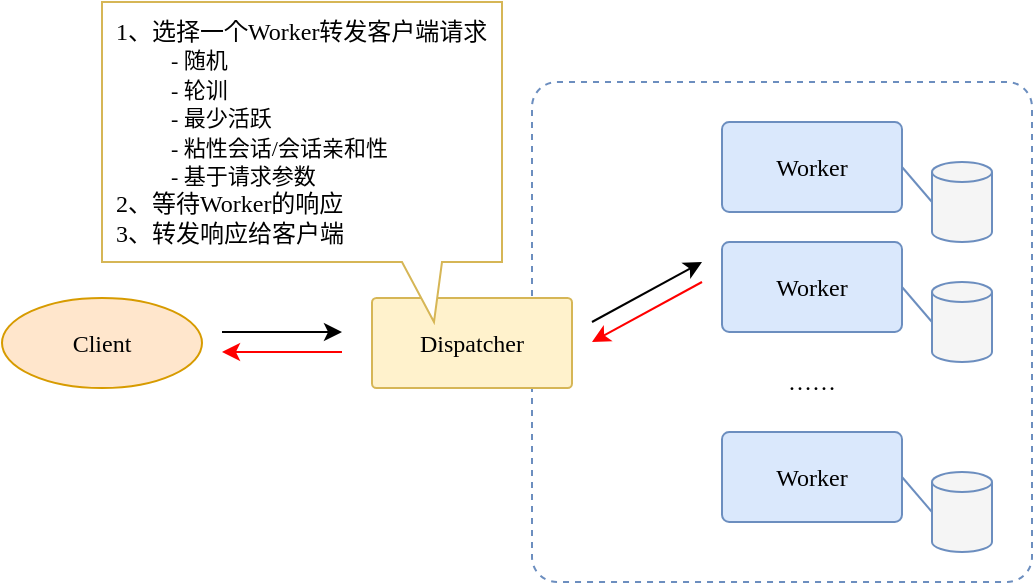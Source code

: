 <mxfile version="19.0.3" type="device" pages="8"><diagram id="mJhIzdPlMA6EVmmanqmh" name="LoadBalancer"><mxGraphModel dx="1234" dy="814" grid="1" gridSize="10" guides="1" tooltips="1" connect="1" arrows="1" fold="1" page="1" pageScale="1" pageWidth="850" pageHeight="1100" math="0" shadow="0"><root><mxCell id="0"/><mxCell id="1" parent="0"/><mxCell id="OKuYoKB4tU8F0zjt6xuh-11" value="" style="rounded=1;whiteSpace=wrap;html=1;shadow=0;fontFamily=Times New Roman;strokeColor=#6C8EBF;arcSize=5;dashed=1;" parent="1" vertex="1"><mxGeometry x="305" y="180" width="250" height="250" as="geometry"/></mxCell><mxCell id="OKuYoKB4tU8F0zjt6xuh-2" style="rounded=0;orthogonalLoop=1;jettySize=auto;html=1;exitX=1;exitY=0.5;exitDx=0;exitDy=0;entryX=0;entryY=0.5;entryDx=0;entryDy=0;entryPerimeter=0;endArrow=none;endFill=0;strokeColor=#6C8EBF;" parent="1" source="D5-Jd2bCPBZuHOBxy6q9-1" target="D5-Jd2bCPBZuHOBxy6q9-3" edge="1"><mxGeometry relative="1" as="geometry"><mxPoint x="480" y="270" as="targetPoint"/></mxGeometry></mxCell><mxCell id="D5-Jd2bCPBZuHOBxy6q9-1" value="Worker" style="rounded=1;whiteSpace=wrap;html=1;fillColor=#dae8fc;strokeColor=#6c8ebf;arcSize=8;shadow=0;fontFamily=Times New Roman;fontStyle=0" parent="1" vertex="1"><mxGeometry x="400" y="200" width="90" height="45" as="geometry"/></mxCell><mxCell id="D5-Jd2bCPBZuHOBxy6q9-3" value="" style="shape=cylinder3;whiteSpace=wrap;html=1;boundedLbl=1;backgroundOutline=1;size=5;shadow=0;fillColor=#f5f5f5;fontColor=#333333;strokeColor=#6C8EBF;" parent="1" vertex="1"><mxGeometry x="505" y="220" width="30" height="40" as="geometry"/></mxCell><mxCell id="OKuYoKB4tU8F0zjt6xuh-3" style="rounded=0;orthogonalLoop=1;jettySize=auto;html=1;exitX=1;exitY=0.5;exitDx=0;exitDy=0;entryX=0;entryY=0.5;entryDx=0;entryDy=0;entryPerimeter=0;endArrow=none;endFill=0;strokeColor=#6C8EBF;" parent="1" source="OKuYoKB4tU8F0zjt6xuh-4" target="OKuYoKB4tU8F0zjt6xuh-5" edge="1"><mxGeometry relative="1" as="geometry"><mxPoint x="480" y="330" as="targetPoint"/></mxGeometry></mxCell><mxCell id="OKuYoKB4tU8F0zjt6xuh-4" value="Worker" style="rounded=1;whiteSpace=wrap;html=1;fillColor=#dae8fc;strokeColor=#6c8ebf;arcSize=8;shadow=0;fontFamily=Times New Roman;fontStyle=0" parent="1" vertex="1"><mxGeometry x="400" y="260" width="90" height="45" as="geometry"/></mxCell><mxCell id="OKuYoKB4tU8F0zjt6xuh-5" value="" style="shape=cylinder3;whiteSpace=wrap;html=1;boundedLbl=1;backgroundOutline=1;size=5;shadow=0;fillColor=#f5f5f5;fontColor=#333333;strokeColor=#6C8EBF;" parent="1" vertex="1"><mxGeometry x="505" y="280" width="30" height="40" as="geometry"/></mxCell><mxCell id="OKuYoKB4tU8F0zjt6xuh-6" style="rounded=0;orthogonalLoop=1;jettySize=auto;html=1;exitX=1;exitY=0.5;exitDx=0;exitDy=0;entryX=0;entryY=0.5;entryDx=0;entryDy=0;entryPerimeter=0;endArrow=none;endFill=0;strokeColor=#6C8EBF;" parent="1" source="OKuYoKB4tU8F0zjt6xuh-7" target="OKuYoKB4tU8F0zjt6xuh-8" edge="1"><mxGeometry relative="1" as="geometry"><mxPoint x="480" y="425" as="targetPoint"/></mxGeometry></mxCell><mxCell id="OKuYoKB4tU8F0zjt6xuh-7" value="Worker" style="rounded=1;whiteSpace=wrap;html=1;fillColor=#dae8fc;strokeColor=#6c8ebf;arcSize=8;shadow=0;fontFamily=Times New Roman;fontStyle=0" parent="1" vertex="1"><mxGeometry x="400" y="355" width="90" height="45" as="geometry"/></mxCell><mxCell id="OKuYoKB4tU8F0zjt6xuh-8" value="" style="shape=cylinder3;whiteSpace=wrap;html=1;boundedLbl=1;backgroundOutline=1;size=5;shadow=0;fillColor=#f5f5f5;fontColor=#333333;strokeColor=#6C8EBF;" parent="1" vertex="1"><mxGeometry x="505" y="375" width="30" height="40" as="geometry"/></mxCell><mxCell id="OKuYoKB4tU8F0zjt6xuh-10" value="……" style="text;html=1;strokeColor=none;fillColor=none;align=center;verticalAlign=middle;whiteSpace=wrap;rounded=0;shadow=0;fontFamily=Times New Roman;" parent="1" vertex="1"><mxGeometry x="415" y="320" width="60" height="20" as="geometry"/></mxCell><mxCell id="OKuYoKB4tU8F0zjt6xuh-12" value="Dispatcher" style="rounded=1;whiteSpace=wrap;html=1;shadow=0;fontFamily=Times New Roman;strokeColor=#d6b656;arcSize=5;fillColor=#fff2cc;" parent="1" vertex="1"><mxGeometry x="225" y="288" width="100" height="45" as="geometry"/></mxCell><mxCell id="OKuYoKB4tU8F0zjt6xuh-13" value="Client" style="ellipse;whiteSpace=wrap;html=1;shadow=0;fontFamily=Times New Roman;strokeColor=#d79b00;fillColor=#ffe6cc;" parent="1" vertex="1"><mxGeometry x="40" y="288" width="100" height="45" as="geometry"/></mxCell><mxCell id="OKuYoKB4tU8F0zjt6xuh-14" value="" style="endArrow=classic;html=1;rounded=0;fontFamily=Times New Roman;strokeColor=#000000;" parent="1" edge="1"><mxGeometry width="50" height="50" relative="1" as="geometry"><mxPoint x="150" y="305" as="sourcePoint"/><mxPoint x="210" y="305" as="targetPoint"/></mxGeometry></mxCell><mxCell id="OKuYoKB4tU8F0zjt6xuh-15" value="" style="endArrow=classic;html=1;rounded=0;fontFamily=Times New Roman;strokeColor=#FF0000;" parent="1" edge="1"><mxGeometry width="50" height="50" relative="1" as="geometry"><mxPoint x="210" y="315" as="sourcePoint"/><mxPoint x="150" y="315" as="targetPoint"/></mxGeometry></mxCell><mxCell id="OKuYoKB4tU8F0zjt6xuh-18" value="" style="endArrow=classic;html=1;rounded=0;fontFamily=Times New Roman;strokeColor=#000000;" parent="1" edge="1"><mxGeometry width="50" height="50" relative="1" as="geometry"><mxPoint x="335" y="300" as="sourcePoint"/><mxPoint x="390" y="270" as="targetPoint"/></mxGeometry></mxCell><mxCell id="OKuYoKB4tU8F0zjt6xuh-19" value="" style="endArrow=classic;html=1;rounded=0;fontFamily=Times New Roman;strokeColor=#FF0000;" parent="1" edge="1"><mxGeometry width="50" height="50" relative="1" as="geometry"><mxPoint x="390" y="280" as="sourcePoint"/><mxPoint x="335" y="310" as="targetPoint"/></mxGeometry></mxCell><mxCell id="OKuYoKB4tU8F0zjt6xuh-20" value="" style="shape=callout;whiteSpace=wrap;html=1;perimeter=calloutPerimeter;shadow=0;fontFamily=Times New Roman;strokeColor=#d6b656;size=30;position=0.75;position2=0.83;fillColor=default;" parent="1" vertex="1"><mxGeometry x="90" y="140" width="200" height="160" as="geometry"/></mxCell><mxCell id="OKuYoKB4tU8F0zjt6xuh-21" value="1、选择一个Worker转发客户端请求&lt;br&gt;&lt;font style=&quot;font-size: 11px;&quot;&gt;&amp;nbsp; &amp;nbsp; &amp;nbsp; &amp;nbsp; &amp;nbsp; - 随机&lt;br&gt;&amp;nbsp; &amp;nbsp; &amp;nbsp; &amp;nbsp; &amp;nbsp;&amp;nbsp;- 轮训&lt;br&gt;&amp;nbsp; &amp;nbsp; &amp;nbsp; &amp;nbsp; &amp;nbsp;&amp;nbsp;- 最少活跃&lt;br&gt;&amp;nbsp; &amp;nbsp; &amp;nbsp; &amp;nbsp; &amp;nbsp;&amp;nbsp;- 粘性会话/会话亲和性&lt;br&gt;&amp;nbsp; &amp;nbsp; &amp;nbsp; &amp;nbsp; &amp;nbsp;&amp;nbsp;- 基于请求参数&lt;/font&gt;&lt;br&gt;2、等待Worker的响应&lt;br&gt;3、转发响应给客户端" style="text;html=1;strokeColor=none;fillColor=none;align=left;verticalAlign=middle;whiteSpace=wrap;rounded=0;shadow=0;fontFamily=Times New Roman;" parent="1" vertex="1"><mxGeometry x="95" y="145" width="190" height="120" as="geometry"/></mxCell></root></mxGraphModel></diagram><diagram id="7uTBvrStzXNm9BnPSdBw" name="ScatterAndGather"><mxGraphModel dx="1234" dy="814" grid="1" gridSize="10" guides="1" tooltips="1" connect="1" arrows="1" fold="1" page="1" pageScale="1" pageWidth="850" pageHeight="1100" math="0" shadow="0"><root><mxCell id="0"/><mxCell id="1" parent="0"/><mxCell id="l8UJnl6q13SmL5NyGdr1-1" value="" style="rounded=1;whiteSpace=wrap;html=1;shadow=0;fontFamily=Times New Roman;strokeColor=#6C8EBF;arcSize=5;dashed=1;" parent="1" vertex="1"><mxGeometry x="315" y="50" width="250" height="250" as="geometry"/></mxCell><mxCell id="l8UJnl6q13SmL5NyGdr1-2" style="rounded=0;orthogonalLoop=1;jettySize=auto;html=1;exitX=1;exitY=0.5;exitDx=0;exitDy=0;entryX=0;entryY=0.5;entryDx=0;entryDy=0;entryPerimeter=0;endArrow=none;endFill=0;strokeColor=#6C8EBF;" parent="1" source="l8UJnl6q13SmL5NyGdr1-3" target="l8UJnl6q13SmL5NyGdr1-4" edge="1"><mxGeometry relative="1" as="geometry"><mxPoint x="490" y="140" as="targetPoint"/></mxGeometry></mxCell><mxCell id="l8UJnl6q13SmL5NyGdr1-3" value="Worker" style="rounded=1;whiteSpace=wrap;html=1;fillColor=#dae8fc;strokeColor=#6c8ebf;arcSize=8;shadow=0;fontFamily=Times New Roman;fontStyle=0" parent="1" vertex="1"><mxGeometry x="410" y="70" width="90" height="45" as="geometry"/></mxCell><mxCell id="l8UJnl6q13SmL5NyGdr1-4" value="" style="shape=cylinder3;whiteSpace=wrap;html=1;boundedLbl=1;backgroundOutline=1;size=5;shadow=0;fillColor=#f5f5f5;fontColor=#333333;strokeColor=#6C8EBF;" parent="1" vertex="1"><mxGeometry x="515" y="90" width="30" height="40" as="geometry"/></mxCell><mxCell id="l8UJnl6q13SmL5NyGdr1-5" style="rounded=0;orthogonalLoop=1;jettySize=auto;html=1;exitX=1;exitY=0.5;exitDx=0;exitDy=0;entryX=0;entryY=0.5;entryDx=0;entryDy=0;entryPerimeter=0;endArrow=none;endFill=0;strokeColor=#6C8EBF;" parent="1" source="l8UJnl6q13SmL5NyGdr1-6" target="l8UJnl6q13SmL5NyGdr1-7" edge="1"><mxGeometry relative="1" as="geometry"><mxPoint x="490" y="200" as="targetPoint"/></mxGeometry></mxCell><mxCell id="l8UJnl6q13SmL5NyGdr1-6" value="Worker" style="rounded=1;whiteSpace=wrap;html=1;fillColor=#dae8fc;strokeColor=#6c8ebf;arcSize=8;shadow=0;fontFamily=Times New Roman;fontStyle=0" parent="1" vertex="1"><mxGeometry x="410" y="130" width="90" height="45" as="geometry"/></mxCell><mxCell id="l8UJnl6q13SmL5NyGdr1-7" value="" style="shape=cylinder3;whiteSpace=wrap;html=1;boundedLbl=1;backgroundOutline=1;size=5;shadow=0;fillColor=#f5f5f5;fontColor=#333333;strokeColor=#6C8EBF;" parent="1" vertex="1"><mxGeometry x="515" y="150" width="30" height="40" as="geometry"/></mxCell><mxCell id="l8UJnl6q13SmL5NyGdr1-8" style="rounded=0;orthogonalLoop=1;jettySize=auto;html=1;exitX=1;exitY=0.5;exitDx=0;exitDy=0;entryX=0;entryY=0.5;entryDx=0;entryDy=0;entryPerimeter=0;endArrow=none;endFill=0;strokeColor=#6C8EBF;" parent="1" source="l8UJnl6q13SmL5NyGdr1-9" target="l8UJnl6q13SmL5NyGdr1-10" edge="1"><mxGeometry relative="1" as="geometry"><mxPoint x="490" y="295" as="targetPoint"/></mxGeometry></mxCell><mxCell id="l8UJnl6q13SmL5NyGdr1-9" value="Worker" style="rounded=1;whiteSpace=wrap;html=1;fillColor=#dae8fc;strokeColor=#6c8ebf;arcSize=8;shadow=0;fontFamily=Times New Roman;fontStyle=0" parent="1" vertex="1"><mxGeometry x="410" y="225" width="90" height="45" as="geometry"/></mxCell><mxCell id="l8UJnl6q13SmL5NyGdr1-10" value="" style="shape=cylinder3;whiteSpace=wrap;html=1;boundedLbl=1;backgroundOutline=1;size=5;shadow=0;fillColor=#f5f5f5;fontColor=#333333;strokeColor=#6C8EBF;" parent="1" vertex="1"><mxGeometry x="515" y="245" width="30" height="40" as="geometry"/></mxCell><mxCell id="l8UJnl6q13SmL5NyGdr1-11" value="……" style="text;html=1;strokeColor=none;fillColor=none;align=center;verticalAlign=middle;whiteSpace=wrap;rounded=0;shadow=0;fontFamily=Times New Roman;" parent="1" vertex="1"><mxGeometry x="425" y="190" width="60" height="20" as="geometry"/></mxCell><mxCell id="l8UJnl6q13SmL5NyGdr1-12" value="Dispatcher" style="rounded=1;whiteSpace=wrap;html=1;shadow=0;fontFamily=Times New Roman;strokeColor=#d6b656;arcSize=5;fillColor=#fff2cc;" parent="1" vertex="1"><mxGeometry x="235" y="158" width="100" height="45" as="geometry"/></mxCell><mxCell id="l8UJnl6q13SmL5NyGdr1-13" value="Client" style="ellipse;whiteSpace=wrap;html=1;shadow=0;fontFamily=Times New Roman;strokeColor=#d79b00;fillColor=#ffe6cc;" parent="1" vertex="1"><mxGeometry x="50" y="158" width="100" height="45" as="geometry"/></mxCell><mxCell id="l8UJnl6q13SmL5NyGdr1-14" value="" style="endArrow=classic;html=1;rounded=0;fontFamily=Times New Roman;strokeColor=#000000;" parent="1" edge="1"><mxGeometry width="50" height="50" relative="1" as="geometry"><mxPoint x="160" y="175" as="sourcePoint"/><mxPoint x="220" y="175" as="targetPoint"/></mxGeometry></mxCell><mxCell id="l8UJnl6q13SmL5NyGdr1-15" value="" style="endArrow=classic;html=1;rounded=0;fontFamily=Times New Roman;strokeColor=#FF0000;" parent="1" edge="1"><mxGeometry width="50" height="50" relative="1" as="geometry"><mxPoint x="220" y="185" as="sourcePoint"/><mxPoint x="160" y="185" as="targetPoint"/></mxGeometry></mxCell><mxCell id="l8UJnl6q13SmL5NyGdr1-16" value="" style="endArrow=classic;html=1;rounded=0;fontFamily=Times New Roman;strokeColor=#000000;" parent="1" edge="1"><mxGeometry width="50" height="50" relative="1" as="geometry"><mxPoint x="343" y="152" as="sourcePoint"/><mxPoint x="398" y="82" as="targetPoint"/></mxGeometry></mxCell><mxCell id="l8UJnl6q13SmL5NyGdr1-17" value="" style="endArrow=classic;html=1;rounded=0;fontFamily=Times New Roman;strokeColor=#FF0000;" parent="1" edge="1"><mxGeometry width="50" height="50" relative="1" as="geometry"><mxPoint x="403" y="92" as="sourcePoint"/><mxPoint x="348" y="162" as="targetPoint"/></mxGeometry></mxCell><mxCell id="l8UJnl6q13SmL5NyGdr1-18" value="" style="shape=callout;whiteSpace=wrap;html=1;perimeter=calloutPerimeter;shadow=0;fontFamily=Times New Roman;strokeColor=#d6b656;size=30;position=0.75;position2=0.83;fillColor=default;" parent="1" vertex="1"><mxGeometry x="100" y="70" width="200" height="100" as="geometry"/></mxCell><mxCell id="l8UJnl6q13SmL5NyGdr1-19" value="1、将请求广播给所有的Worker&lt;br&gt;2、等待所有的响应&lt;br&gt;3、将所有的响应合并成一个响应" style="text;html=1;strokeColor=none;fillColor=none;align=left;verticalAlign=middle;whiteSpace=wrap;rounded=0;shadow=0;fontFamily=Times New Roman;" parent="1" vertex="1"><mxGeometry x="105" y="75" width="190" height="60" as="geometry"/></mxCell><mxCell id="FmvXuT_vc3VrbFPCiRUk-1" value="" style="endArrow=classic;html=1;rounded=0;fontFamily=Times New Roman;strokeColor=#000000;" parent="1" edge="1"><mxGeometry width="50" height="50" relative="1" as="geometry"><mxPoint x="350" y="180" as="sourcePoint"/><mxPoint x="405" y="150" as="targetPoint"/></mxGeometry></mxCell><mxCell id="FmvXuT_vc3VrbFPCiRUk-2" value="" style="endArrow=classic;html=1;rounded=0;fontFamily=Times New Roman;strokeColor=#FF0000;" parent="1" edge="1"><mxGeometry width="50" height="50" relative="1" as="geometry"><mxPoint x="405" y="160" as="sourcePoint"/><mxPoint x="350" y="190" as="targetPoint"/></mxGeometry></mxCell><mxCell id="FmvXuT_vc3VrbFPCiRUk-3" value="" style="endArrow=classic;html=1;rounded=0;fontFamily=Times New Roman;strokeColor=#000000;" parent="1" edge="1"><mxGeometry width="50" height="50" relative="1" as="geometry"><mxPoint x="345" y="206" as="sourcePoint"/><mxPoint x="405" y="246" as="targetPoint"/></mxGeometry></mxCell><mxCell id="FmvXuT_vc3VrbFPCiRUk-4" value="" style="endArrow=classic;html=1;rounded=0;fontFamily=Times New Roman;strokeColor=#FF0000;" parent="1" edge="1"><mxGeometry width="50" height="50" relative="1" as="geometry"><mxPoint x="400" y="256" as="sourcePoint"/><mxPoint x="340" y="216" as="targetPoint"/></mxGeometry></mxCell></root></mxGraphModel></diagram><diagram id="F66tq0EUuFANw4MrTrMQ" name="ResultCache"><mxGraphModel dx="1234" dy="814" grid="1" gridSize="10" guides="1" tooltips="1" connect="1" arrows="1" fold="1" page="1" pageScale="1" pageWidth="850" pageHeight="1100" math="0" shadow="0"><root><mxCell id="0"/><mxCell id="1" parent="0"/><mxCell id="sAX-GhRNekxfn34Ok12D-1" value="" style="rounded=1;whiteSpace=wrap;html=1;shadow=0;fontFamily=Times New Roman;strokeColor=#6C8EBF;arcSize=5;dashed=1;" parent="1" vertex="1"><mxGeometry x="315" y="50" width="250" height="250" as="geometry"/></mxCell><mxCell id="sAX-GhRNekxfn34Ok12D-2" style="rounded=0;orthogonalLoop=1;jettySize=auto;html=1;exitX=1;exitY=0.5;exitDx=0;exitDy=0;entryX=0;entryY=0.5;entryDx=0;entryDy=0;entryPerimeter=0;endArrow=none;endFill=0;strokeColor=#6C8EBF;" parent="1" source="sAX-GhRNekxfn34Ok12D-3" target="sAX-GhRNekxfn34Ok12D-4" edge="1"><mxGeometry relative="1" as="geometry"><mxPoint x="490" y="140" as="targetPoint"/></mxGeometry></mxCell><mxCell id="sAX-GhRNekxfn34Ok12D-3" value="Worker" style="rounded=1;whiteSpace=wrap;html=1;fillColor=#dae8fc;strokeColor=#6c8ebf;arcSize=8;shadow=0;fontFamily=Times New Roman;fontStyle=0" parent="1" vertex="1"><mxGeometry x="410" y="70" width="90" height="45" as="geometry"/></mxCell><mxCell id="sAX-GhRNekxfn34Ok12D-4" value="" style="shape=cylinder3;whiteSpace=wrap;html=1;boundedLbl=1;backgroundOutline=1;size=5;shadow=0;fillColor=#f5f5f5;fontColor=#333333;strokeColor=#6C8EBF;" parent="1" vertex="1"><mxGeometry x="515" y="90" width="30" height="40" as="geometry"/></mxCell><mxCell id="sAX-GhRNekxfn34Ok12D-5" style="rounded=0;orthogonalLoop=1;jettySize=auto;html=1;exitX=1;exitY=0.5;exitDx=0;exitDy=0;entryX=0;entryY=0.5;entryDx=0;entryDy=0;entryPerimeter=0;endArrow=none;endFill=0;strokeColor=#6C8EBF;" parent="1" source="sAX-GhRNekxfn34Ok12D-6" target="sAX-GhRNekxfn34Ok12D-7" edge="1"><mxGeometry relative="1" as="geometry"><mxPoint x="490" y="200" as="targetPoint"/></mxGeometry></mxCell><mxCell id="sAX-GhRNekxfn34Ok12D-6" value="Worker" style="rounded=1;whiteSpace=wrap;html=1;fillColor=#dae8fc;strokeColor=#6c8ebf;arcSize=8;shadow=0;fontFamily=Times New Roman;fontStyle=0" parent="1" vertex="1"><mxGeometry x="410" y="130" width="90" height="45" as="geometry"/></mxCell><mxCell id="sAX-GhRNekxfn34Ok12D-7" value="" style="shape=cylinder3;whiteSpace=wrap;html=1;boundedLbl=1;backgroundOutline=1;size=5;shadow=0;fillColor=#f5f5f5;fontColor=#333333;strokeColor=#6C8EBF;" parent="1" vertex="1"><mxGeometry x="515" y="150" width="30" height="40" as="geometry"/></mxCell><mxCell id="sAX-GhRNekxfn34Ok12D-8" style="rounded=0;orthogonalLoop=1;jettySize=auto;html=1;exitX=1;exitY=0.5;exitDx=0;exitDy=0;entryX=0;entryY=0.5;entryDx=0;entryDy=0;entryPerimeter=0;endArrow=none;endFill=0;strokeColor=#6C8EBF;" parent="1" source="sAX-GhRNekxfn34Ok12D-9" target="sAX-GhRNekxfn34Ok12D-10" edge="1"><mxGeometry relative="1" as="geometry"><mxPoint x="490" y="295" as="targetPoint"/></mxGeometry></mxCell><mxCell id="sAX-GhRNekxfn34Ok12D-9" value="Worker" style="rounded=1;whiteSpace=wrap;html=1;fillColor=#dae8fc;strokeColor=#6c8ebf;arcSize=8;shadow=0;fontFamily=Times New Roman;fontStyle=0" parent="1" vertex="1"><mxGeometry x="410" y="225" width="90" height="45" as="geometry"/></mxCell><mxCell id="sAX-GhRNekxfn34Ok12D-10" value="" style="shape=cylinder3;whiteSpace=wrap;html=1;boundedLbl=1;backgroundOutline=1;size=5;shadow=0;fillColor=#f5f5f5;fontColor=#333333;strokeColor=#6C8EBF;" parent="1" vertex="1"><mxGeometry x="515" y="245" width="30" height="40" as="geometry"/></mxCell><mxCell id="sAX-GhRNekxfn34Ok12D-11" value="……" style="text;html=1;strokeColor=none;fillColor=none;align=center;verticalAlign=middle;whiteSpace=wrap;rounded=0;shadow=0;fontFamily=Times New Roman;" parent="1" vertex="1"><mxGeometry x="425" y="190" width="60" height="20" as="geometry"/></mxCell><mxCell id="sAX-GhRNekxfn34Ok12D-12" value="Dispatcher" style="rounded=1;whiteSpace=wrap;html=1;shadow=0;fontFamily=Times New Roman;strokeColor=#d6b656;arcSize=5;fillColor=#fff2cc;" parent="1" vertex="1"><mxGeometry x="235" y="158" width="100" height="45" as="geometry"/></mxCell><mxCell id="sAX-GhRNekxfn34Ok12D-13" value="Client" style="ellipse;whiteSpace=wrap;html=1;shadow=0;fontFamily=Times New Roman;strokeColor=#d79b00;fillColor=#ffe6cc;" parent="1" vertex="1"><mxGeometry x="50" y="158" width="100" height="45" as="geometry"/></mxCell><mxCell id="sAX-GhRNekxfn34Ok12D-14" value="" style="endArrow=classic;html=1;rounded=0;fontFamily=Times New Roman;strokeColor=#000000;" parent="1" edge="1"><mxGeometry width="50" height="50" relative="1" as="geometry"><mxPoint x="160" y="175" as="sourcePoint"/><mxPoint x="220" y="175" as="targetPoint"/></mxGeometry></mxCell><mxCell id="sAX-GhRNekxfn34Ok12D-15" value="" style="endArrow=classic;html=1;rounded=0;fontFamily=Times New Roman;strokeColor=#FF0000;" parent="1" edge="1"><mxGeometry width="50" height="50" relative="1" as="geometry"><mxPoint x="220" y="185" as="sourcePoint"/><mxPoint x="160" y="185" as="targetPoint"/></mxGeometry></mxCell><mxCell id="sAX-GhRNekxfn34Ok12D-16" value="" style="endArrow=classic;html=1;rounded=0;fontFamily=Times New Roman;strokeColor=#000000;dashed=1;" parent="1" edge="1"><mxGeometry width="50" height="50" relative="1" as="geometry"><mxPoint x="343" y="152" as="sourcePoint"/><mxPoint x="398" y="82" as="targetPoint"/></mxGeometry></mxCell><mxCell id="sAX-GhRNekxfn34Ok12D-17" value="" style="endArrow=classic;html=1;rounded=0;fontFamily=Times New Roman;strokeColor=#FF0000;dashed=1;" parent="1" edge="1"><mxGeometry width="50" height="50" relative="1" as="geometry"><mxPoint x="403" y="92" as="sourcePoint"/><mxPoint x="348" y="162" as="targetPoint"/></mxGeometry></mxCell><mxCell id="sAX-GhRNekxfn34Ok12D-18" value="" style="shape=callout;whiteSpace=wrap;html=1;perimeter=calloutPerimeter;shadow=0;fontFamily=Times New Roman;strokeColor=#d6b656;size=30;position=0.75;position2=0.83;fillColor=default;" parent="1" vertex="1"><mxGeometry x="60" y="70" width="240" height="100" as="geometry"/></mxCell><mxCell id="sAX-GhRNekxfn34Ok12D-19" value="1、查找缓存&lt;br&gt;2、如果缓存存在，直接返回客户端&lt;br&gt;3、否则，将请求转发Worker，并缓存结果" style="text;html=1;strokeColor=none;fillColor=none;align=left;verticalAlign=middle;whiteSpace=wrap;rounded=0;shadow=0;fontFamily=Times New Roman;" parent="1" vertex="1"><mxGeometry x="65" y="75" width="230" height="60" as="geometry"/></mxCell><mxCell id="sAX-GhRNekxfn34Ok12D-20" value="" style="endArrow=classic;html=1;rounded=0;fontFamily=Times New Roman;strokeColor=#000000;dashed=1;" parent="1" edge="1"><mxGeometry width="50" height="50" relative="1" as="geometry"><mxPoint x="350" y="180" as="sourcePoint"/><mxPoint x="405" y="150" as="targetPoint"/></mxGeometry></mxCell><mxCell id="sAX-GhRNekxfn34Ok12D-21" value="" style="endArrow=classic;html=1;rounded=0;fontFamily=Times New Roman;strokeColor=#FF0000;dashed=1;" parent="1" edge="1"><mxGeometry width="50" height="50" relative="1" as="geometry"><mxPoint x="405" y="160" as="sourcePoint"/><mxPoint x="350" y="190" as="targetPoint"/></mxGeometry></mxCell><mxCell id="sAX-GhRNekxfn34Ok12D-22" value="" style="endArrow=classic;html=1;rounded=0;fontFamily=Times New Roman;strokeColor=#000000;dashed=1;" parent="1" edge="1"><mxGeometry width="50" height="50" relative="1" as="geometry"><mxPoint x="345" y="206" as="sourcePoint"/><mxPoint x="405" y="246" as="targetPoint"/></mxGeometry></mxCell><mxCell id="sAX-GhRNekxfn34Ok12D-23" value="" style="endArrow=classic;html=1;rounded=0;fontFamily=Times New Roman;strokeColor=#FF0000;dashed=1;" parent="1" edge="1"><mxGeometry width="50" height="50" relative="1" as="geometry"><mxPoint x="400" y="256" as="sourcePoint"/><mxPoint x="340" y="216" as="targetPoint"/></mxGeometry></mxCell><mxCell id="sAX-GhRNekxfn34Ok12D-25" value="Cache" style="rounded=1;whiteSpace=wrap;html=1;shadow=0;fontFamily=Times New Roman;strokeColor=#82b366;arcSize=5;fillColor=#d5e8d4;" parent="1" vertex="1"><mxGeometry x="240" y="255" width="70" height="45" as="geometry"/></mxCell><mxCell id="sAX-GhRNekxfn34Ok12D-26" value="" style="endArrow=classic;html=1;rounded=0;fontFamily=Times New Roman;strokeColor=#000000;" parent="1" edge="1"><mxGeometry width="50" height="50" relative="1" as="geometry"><mxPoint x="269.5" y="210" as="sourcePoint"/><mxPoint x="269.5" y="252" as="targetPoint"/></mxGeometry></mxCell><mxCell id="sAX-GhRNekxfn34Ok12D-27" value="" style="endArrow=classic;html=1;rounded=0;fontFamily=Times New Roman;strokeColor=#FF0000;" parent="1" edge="1"><mxGeometry width="50" height="50" relative="1" as="geometry"><mxPoint x="279.5" y="252" as="sourcePoint"/><mxPoint x="279.5" y="210" as="targetPoint"/></mxGeometry></mxCell></root></mxGraphModel></diagram><diagram id="iCP-BWPXJ7RKd96HvjEC" name="SharedSpace"><mxGraphModel dx="1234" dy="814" grid="1" gridSize="10" guides="1" tooltips="1" connect="1" arrows="1" fold="1" page="1" pageScale="1" pageWidth="850" pageHeight="1100" math="0" shadow="0"><root><mxCell id="0"/><mxCell id="1" parent="0"/><mxCell id="txb3bjvQ4BBOy4tX10zR-7" value="" style="rounded=1;whiteSpace=wrap;html=1;shadow=0;fontFamily=Times New Roman;fontSize=12;arcSize=5;fillColor=default;strokeColor=#6c8ebf;dashed=1;" parent="1" vertex="1"><mxGeometry x="470" y="320" width="250" height="120" as="geometry"/></mxCell><mxCell id="txb3bjvQ4BBOy4tX10zR-8" value="" style="rounded=1;whiteSpace=wrap;html=1;shadow=0;fontFamily=Times New Roman;fontSize=12;arcSize=5;fillColor=default;strokeColor=#82b366;dashed=1;" parent="1" vertex="1"><mxGeometry x="330" y="582.5" width="250" height="120" as="geometry"/></mxCell><mxCell id="x8U6ziGuTQ1ifxLQvli3-1" value="Client" style="ellipse;whiteSpace=wrap;html=1;shadow=0;fontFamily=Times New Roman;fontSize=12;strokeColor=#d79b00;fillColor=#ffe6cc;" parent="1" vertex="1"><mxGeometry x="130" y="457.5" width="100" height="45" as="geometry"/></mxCell><mxCell id="txb3bjvQ4BBOy4tX10zR-15" value="" style="shape=callout;whiteSpace=wrap;html=1;perimeter=calloutPerimeter;shadow=0;fontFamily=Times New Roman;fontSize=12;strokeColor=#d79b00;fillColor=#FFFFFF;size=23;position=0.15;position2=0.23;" parent="1" vertex="1"><mxGeometry x="140" y="387.5" width="130" height="80" as="geometry"/></mxCell><mxCell id="9Y-F8FB-NYjzn1NiWGX8-2" value="元组空间&lt;br style=&quot;font-size: 12px;&quot;&gt;(Tuple Space)" style="ellipse;shape=cloud;whiteSpace=wrap;html=1;shadow=0;fontFamily=Times New Roman;fontSize=12;strokeColor=none;fillColor=#6C8EBF;fontStyle=1" parent="1" vertex="1"><mxGeometry x="260" y="420" width="200" height="120" as="geometry"/></mxCell><mxCell id="txb3bjvQ4BBOy4tX10zR-1" value="Worker" style="rounded=1;whiteSpace=wrap;html=1;fillColor=#dae8fc;strokeColor=#6c8ebf;arcSize=8;shadow=0;fontFamily=Times New Roman;fontStyle=0" parent="1" vertex="1"><mxGeometry x="480" y="327.5" width="90" height="45" as="geometry"/></mxCell><mxCell id="txb3bjvQ4BBOy4tX10zR-2" value="Worker" style="rounded=1;whiteSpace=wrap;html=1;fillColor=#dae8fc;strokeColor=#6c8ebf;arcSize=8;shadow=0;fontFamily=Times New Roman;fontStyle=0" parent="1" vertex="1"><mxGeometry x="550" y="357.5" width="90" height="45" as="geometry"/></mxCell><mxCell id="txb3bjvQ4BBOy4tX10zR-3" value="Worker" style="rounded=1;whiteSpace=wrap;html=1;fillColor=#dae8fc;strokeColor=#6c8ebf;arcSize=8;shadow=0;fontFamily=Times New Roman;fontStyle=0" parent="1" vertex="1"><mxGeometry x="620" y="387.5" width="90" height="45" as="geometry"/></mxCell><mxCell id="txb3bjvQ4BBOy4tX10zR-4" value="Worker" style="rounded=1;whiteSpace=wrap;html=1;fillColor=#d5e8d4;strokeColor=#82b366;arcSize=8;shadow=0;fontFamily=Times New Roman;fontStyle=0" parent="1" vertex="1"><mxGeometry x="480" y="590" width="90" height="45" as="geometry"/></mxCell><mxCell id="txb3bjvQ4BBOy4tX10zR-5" value="Worker" style="rounded=1;whiteSpace=wrap;html=1;fillColor=#d5e8d4;strokeColor=#82b366;arcSize=8;shadow=0;fontFamily=Times New Roman;fontStyle=0" parent="1" vertex="1"><mxGeometry x="410" y="620" width="90" height="45" as="geometry"/></mxCell><mxCell id="txb3bjvQ4BBOy4tX10zR-6" value="Worker" style="rounded=1;whiteSpace=wrap;html=1;fillColor=#d5e8d4;strokeColor=#82b366;arcSize=8;shadow=0;fontFamily=Times New Roman;fontStyle=0" parent="1" vertex="1"><mxGeometry x="340" y="650" width="90" height="45" as="geometry"/></mxCell><mxCell id="txb3bjvQ4BBOy4tX10zR-9" value="" style="shape=callout;whiteSpace=wrap;html=1;perimeter=calloutPerimeter;shadow=0;fontFamily=Times New Roman;fontSize=12;strokeColor=#6C8EBF;fillColor=default;" parent="1" vertex="1"><mxGeometry x="470" y="457.5" width="180" height="140" as="geometry"/></mxCell><mxCell id="txb3bjvQ4BBOy4tX10zR-11" value="" style="shape=callout;whiteSpace=wrap;html=1;perimeter=calloutPerimeter;shadow=0;fontFamily=Times New Roman;fontSize=12;strokeColor=#6C8EBF;fillColor=default;direction=west;size=30;position=0.11;position2=0.06;base=20;" parent="1" vertex="1"><mxGeometry x="470" y="427.5" width="180" height="140" as="geometry"/></mxCell><mxCell id="txb3bjvQ4BBOy4tX10zR-13" value="" style="endArrow=classic;html=1;rounded=0;fontFamily=Times New Roman;fontSize=14;strokeColor=#FF0000;exitX=1;exitY=0.5;exitDx=0;exitDy=0;" parent="1" source="x8U6ziGuTQ1ifxLQvli3-1" edge="1"><mxGeometry width="50" height="50" relative="1" as="geometry"><mxPoint x="160" y="760" as="sourcePoint"/><mxPoint x="310" y="480" as="targetPoint"/></mxGeometry></mxCell><mxCell id="txb3bjvQ4BBOy4tX10zR-16" value="" style="endArrow=classic;html=1;rounded=0;fontFamily=Times New Roman;fontSize=12;strokeColor=#FF0000;entryX=0.45;entryY=0.75;entryDx=0;entryDy=0;entryPerimeter=0;" parent="1" target="9Y-F8FB-NYjzn1NiWGX8-2" edge="1"><mxGeometry width="50" height="50" relative="1" as="geometry"><mxPoint x="360" y="640" as="sourcePoint"/><mxPoint x="270" y="610" as="targetPoint"/></mxGeometry></mxCell><mxCell id="txb3bjvQ4BBOy4tX10zR-17" value="" style="endArrow=classic;html=1;rounded=0;fontFamily=Times New Roman;fontSize=12;strokeColor=#000000;entryX=0.45;entryY=0.75;entryDx=0;entryDy=0;entryPerimeter=0;" parent="1" edge="1"><mxGeometry width="50" height="50" relative="1" as="geometry"><mxPoint x="360" y="510" as="sourcePoint"/><mxPoint x="370" y="640" as="targetPoint"/></mxGeometry></mxCell><mxCell id="txb3bjvQ4BBOy4tX10zR-18" value="" style="endArrow=classic;html=1;rounded=0;fontFamily=Times New Roman;fontSize=12;strokeColor=#FF0000;entryX=0.45;entryY=0.75;entryDx=0;entryDy=0;entryPerimeter=0;" parent="1" edge="1"><mxGeometry width="50" height="50" relative="1" as="geometry"><mxPoint x="440" y="610" as="sourcePoint"/><mxPoint x="395" y="505" as="targetPoint"/></mxGeometry></mxCell><mxCell id="txb3bjvQ4BBOy4tX10zR-19" value="" style="endArrow=classic;html=1;rounded=0;fontFamily=Times New Roman;fontSize=12;strokeColor=#000000;" parent="1" edge="1"><mxGeometry width="50" height="50" relative="1" as="geometry"><mxPoint x="405" y="505" as="sourcePoint"/><mxPoint x="450" y="610" as="targetPoint"/></mxGeometry></mxCell><mxCell id="txb3bjvQ4BBOy4tX10zR-20" value="" style="endArrow=none;html=1;rounded=0;fontFamily=Times New Roman;fontSize=12;strokeColor=#FF0000;endFill=0;startArrow=classic;startFill=1;" parent="1" edge="1"><mxGeometry width="50" height="50" relative="1" as="geometry"><mxPoint x="385" y="465" as="sourcePoint"/><mxPoint x="510" y="385" as="targetPoint"/></mxGeometry></mxCell><mxCell id="txb3bjvQ4BBOy4tX10zR-21" value="" style="endArrow=none;html=1;rounded=0;fontFamily=Times New Roman;fontSize=12;strokeColor=#000000;startArrow=classic;startFill=1;endFill=0;" parent="1" edge="1"><mxGeometry width="50" height="50" relative="1" as="geometry"><mxPoint x="495" y="380" as="sourcePoint"/><mxPoint x="370" y="460" as="targetPoint"/></mxGeometry></mxCell><mxCell id="txb3bjvQ4BBOy4tX10zR-22" value="" style="endArrow=none;html=1;rounded=0;fontFamily=Times New Roman;fontSize=12;strokeColor=#FF0000;endFill=0;startArrow=classic;startFill=1;" parent="1" edge="1"><mxGeometry width="50" height="50" relative="1" as="geometry"><mxPoint x="419" y="481" as="sourcePoint"/><mxPoint x="544" y="401" as="targetPoint"/></mxGeometry></mxCell><mxCell id="txb3bjvQ4BBOy4tX10zR-23" value="" style="endArrow=none;html=1;rounded=0;fontFamily=Times New Roman;fontSize=12;strokeColor=#000000;startArrow=classic;startFill=1;endFill=0;" parent="1" edge="1"><mxGeometry width="50" height="50" relative="1" as="geometry"><mxPoint x="529" y="396" as="sourcePoint"/><mxPoint x="404" y="476" as="targetPoint"/></mxGeometry></mxCell><mxCell id="txb3bjvQ4BBOy4tX10zR-14" value="1、将请求放入空间&lt;br style=&quot;font-size: 12px;&quot;&gt;2、从空间中获取结果" style="text;html=1;strokeColor=none;fillColor=none;align=left;verticalAlign=middle;whiteSpace=wrap;rounded=0;shadow=0;fontFamily=Times New Roman;fontSize=12;" parent="1" vertex="1"><mxGeometry x="145" y="395" width="120" height="40" as="geometry"/></mxCell><mxCell id="txb3bjvQ4BBOy4tX10zR-10" value="&lt;b&gt;&lt;font style=&quot;font-size: 14px;&quot;&gt;重复&lt;/font&gt;&lt;/b&gt;&lt;br&gt;1、从空间中获取中间结果&lt;br&gt;2、将值添加到结果中&lt;br&gt;3、将部分结果放在空间中" style="text;html=1;strokeColor=none;fillColor=none;align=left;verticalAlign=middle;whiteSpace=wrap;rounded=0;shadow=0;fontFamily=Times New Roman;fontSize=12;" parent="1" vertex="1"><mxGeometry x="480" y="475" width="160" height="70" as="geometry"/></mxCell></root></mxGraphModel></diagram><diagram id="Kpv-bARIf_qsqDkCt4kF" name="PipeAndFilter"><mxGraphModel dx="1234" dy="814" grid="1" gridSize="10" guides="1" tooltips="1" connect="1" arrows="1" fold="1" page="1" pageScale="1" pageWidth="850" pageHeight="1100" math="0" shadow="0"><root><mxCell id="0"/><mxCell id="1" parent="0"/><mxCell id="VZTNcZ8pYRp3EMguCTR0-1" value="" style="rounded=1;whiteSpace=wrap;html=1;shadow=0;fontFamily=Times New Roman;fontSize=12;arcSize=5;fillColor=default;strokeColor=#6c8ebf;dashed=1;" parent="1" vertex="1"><mxGeometry x="418" y="150" width="250" height="120" as="geometry"/></mxCell><mxCell id="VZTNcZ8pYRp3EMguCTR0-5" value="" style="rounded=1;whiteSpace=wrap;html=1;shadow=0;fontFamily=Times New Roman;fontSize=12;arcSize=5;fillColor=default;strokeColor=#82b366;dashed=1;" parent="1" vertex="1"><mxGeometry x="418" y="400" width="250" height="120" as="geometry"/></mxCell><mxCell id="C4qduYnsGlu0VFhPUSi9-1" value="Client" style="ellipse;whiteSpace=wrap;html=1;shadow=0;fontFamily=Times New Roman;fontSize=12;strokeColor=#d79b00;fillColor=#ffe6cc;" parent="1" vertex="1"><mxGeometry x="108" y="302.5" width="100" height="45" as="geometry"/></mxCell><mxCell id="VZTNcZ8pYRp3EMguCTR0-6" value="Worker" style="rounded=1;whiteSpace=wrap;html=1;fillColor=#d5e8d4;strokeColor=#82b366;arcSize=8;shadow=0;fontFamily=Times New Roman;fontStyle=0" parent="1" vertex="1"><mxGeometry x="428" y="407.5" width="90" height="45" as="geometry"/></mxCell><mxCell id="VZTNcZ8pYRp3EMguCTR0-7" value="Worker" style="rounded=1;whiteSpace=wrap;html=1;fillColor=#d5e8d4;strokeColor=#82b366;arcSize=8;shadow=0;fontFamily=Times New Roman;fontStyle=0" parent="1" vertex="1"><mxGeometry x="498" y="437.5" width="90" height="45" as="geometry"/></mxCell><mxCell id="VZTNcZ8pYRp3EMguCTR0-2" value="Worker" style="rounded=1;whiteSpace=wrap;html=1;fillColor=#dae8fc;strokeColor=#6c8ebf;arcSize=8;shadow=0;fontFamily=Times New Roman;fontStyle=0" parent="1" vertex="1"><mxGeometry x="428" y="157.5" width="90" height="45" as="geometry"/></mxCell><mxCell id="VZTNcZ8pYRp3EMguCTR0-3" value="Worker" style="rounded=1;whiteSpace=wrap;html=1;fillColor=#dae8fc;strokeColor=#6c8ebf;arcSize=8;shadow=0;fontFamily=Times New Roman;fontStyle=0" parent="1" vertex="1"><mxGeometry x="498" y="187.5" width="90" height="45" as="geometry"/></mxCell><mxCell id="VZTNcZ8pYRp3EMguCTR0-4" value="Worker" style="rounded=1;whiteSpace=wrap;html=1;fillColor=#dae8fc;strokeColor=#6c8ebf;arcSize=8;shadow=0;fontFamily=Times New Roman;fontStyle=0" parent="1" vertex="1"><mxGeometry x="568" y="217.5" width="90" height="45" as="geometry"/></mxCell><mxCell id="VZTNcZ8pYRp3EMguCTR0-8" value="Worker" style="rounded=1;whiteSpace=wrap;html=1;fillColor=#d5e8d4;strokeColor=#82b366;arcSize=8;shadow=0;fontFamily=Times New Roman;fontStyle=0" parent="1" vertex="1"><mxGeometry x="568" y="467.5" width="90" height="45" as="geometry"/></mxCell><mxCell id="VZTNcZ8pYRp3EMguCTR0-39" value="" style="shape=callout;whiteSpace=wrap;html=1;perimeter=calloutPerimeter;shadow=0;fontFamily=Times New Roman;fontSize=12;strokeColor=#6c8ebf;fillColor=#FFFFFF;size=100;position=0.18;position2=0.2;base=29;" parent="1" vertex="1"><mxGeometry x="593" y="289" width="200" height="190" as="geometry"/></mxCell><mxCell id="VZTNcZ8pYRp3EMguCTR0-41" value="" style="shape=callout;whiteSpace=wrap;html=1;perimeter=calloutPerimeter;shadow=0;fontFamily=Times New Roman;fontSize=12;strokeColor=#6c8ebf;fillColor=#FFFFFF;size=40;position=0.73;position2=0.78;base=19;direction=west;" parent="1" vertex="1"><mxGeometry x="593" y="249" width="200" height="130" as="geometry"/></mxCell><mxCell id="VZTNcZ8pYRp3EMguCTR0-38" value="" style="shape=callout;whiteSpace=wrap;html=1;perimeter=calloutPerimeter;shadow=0;fontFamily=Times New Roman;fontSize=12;base=30;size=43;position=0.41;position2=0.53;fillColor=default;strokeColor=#d79b00;" parent="1" vertex="1"><mxGeometry x="58" y="218" width="170" height="92.5" as="geometry"/></mxCell><mxCell id="VZTNcZ8pYRp3EMguCTR0-32" style="edgeStyle=none;rounded=0;orthogonalLoop=1;jettySize=auto;html=1;exitX=1;exitY=0;exitDx=0;exitDy=0;entryX=0.5;entryY=1;entryDx=0;entryDy=0;fontFamily=Times New Roman;fontSize=12;startArrow=none;startFill=0;endArrow=classic;endFill=1;strokeColor=#FF0000;" parent="1" source="C4qduYnsGlu0VFhPUSi9-1" target="VZTNcZ8pYRp3EMguCTR0-21" edge="1"><mxGeometry relative="1" as="geometry"/></mxCell><mxCell id="VZTNcZ8pYRp3EMguCTR0-13" style="edgeStyle=none;rounded=0;orthogonalLoop=1;jettySize=auto;html=1;exitX=0.5;exitY=1;exitDx=0;exitDy=0;entryX=0;entryY=0.5;entryDx=0;entryDy=0;fontFamily=Times New Roman;fontSize=12;startArrow=none;startFill=0;endArrow=classic;endFill=1;strokeColor=#FF0000;" parent="1" source="VZTNcZ8pYRp3EMguCTR0-2" target="VZTNcZ8pYRp3EMguCTR0-9" edge="1"><mxGeometry relative="1" as="geometry"/></mxCell><mxCell id="VZTNcZ8pYRp3EMguCTR0-14" style="edgeStyle=none;rounded=0;orthogonalLoop=1;jettySize=auto;html=1;exitX=0.5;exitY=1;exitDx=0;exitDy=0;fontFamily=Times New Roman;fontSize=12;startArrow=none;startFill=0;endArrow=classic;endFill=1;strokeColor=#FF0000;" parent="1" source="VZTNcZ8pYRp3EMguCTR0-3" edge="1"><mxGeometry relative="1" as="geometry"><mxPoint x="543" y="285" as="targetPoint"/></mxGeometry></mxCell><mxCell id="VZTNcZ8pYRp3EMguCTR0-15" style="edgeStyle=none;rounded=0;orthogonalLoop=1;jettySize=auto;html=1;exitX=0.5;exitY=1;exitDx=0;exitDy=0;entryX=0;entryY=0.5;entryDx=0;entryDy=0;fontFamily=Times New Roman;fontSize=12;startArrow=none;startFill=0;endArrow=classic;endFill=1;strokeColor=#FF0000;" parent="1" source="VZTNcZ8pYRp3EMguCTR0-4" target="VZTNcZ8pYRp3EMguCTR0-9" edge="1"><mxGeometry relative="1" as="geometry"/></mxCell><mxCell id="VZTNcZ8pYRp3EMguCTR0-29" style="edgeStyle=none;rounded=0;orthogonalLoop=1;jettySize=auto;html=1;exitX=0;exitY=0.5;exitDx=0;exitDy=0;entryX=0;entryY=0.5;entryDx=0;entryDy=0;fontFamily=Times New Roman;fontSize=12;startArrow=none;startFill=0;endArrow=classic;endFill=1;strokeColor=#FF0000;" parent="1" source="VZTNcZ8pYRp3EMguCTR0-6" target="VZTNcZ8pYRp3EMguCTR0-22" edge="1"><mxGeometry relative="1" as="geometry"/></mxCell><mxCell id="VZTNcZ8pYRp3EMguCTR0-30" style="edgeStyle=none;rounded=0;orthogonalLoop=1;jettySize=auto;html=1;exitX=0;exitY=0.5;exitDx=0;exitDy=0;fontFamily=Times New Roman;fontSize=12;startArrow=none;startFill=0;endArrow=classic;endFill=1;strokeColor=#FF0000;" parent="1" source="VZTNcZ8pYRp3EMguCTR0-7" edge="1"><mxGeometry relative="1" as="geometry"><mxPoint x="388" y="460" as="targetPoint"/></mxGeometry></mxCell><mxCell id="VZTNcZ8pYRp3EMguCTR0-31" style="edgeStyle=none;rounded=0;orthogonalLoop=1;jettySize=auto;html=1;exitX=0;exitY=0.5;exitDx=0;exitDy=0;entryX=0;entryY=0.5;entryDx=0;entryDy=0;fontFamily=Times New Roman;fontSize=12;startArrow=none;startFill=0;endArrow=classic;endFill=1;strokeColor=#FF0000;" parent="1" source="VZTNcZ8pYRp3EMguCTR0-8" target="VZTNcZ8pYRp3EMguCTR0-22" edge="1"><mxGeometry relative="1" as="geometry"/></mxCell><mxCell id="VZTNcZ8pYRp3EMguCTR0-10" style="edgeStyle=none;rounded=0;orthogonalLoop=1;jettySize=auto;html=1;exitX=1;exitY=0.5;exitDx=0;exitDy=0;entryX=0.5;entryY=0;entryDx=0;entryDy=0;fontFamily=Times New Roman;fontSize=12;startArrow=none;startFill=0;endArrow=classic;endFill=1;strokeColor=#000000;" parent="1" source="VZTNcZ8pYRp3EMguCTR0-9" target="VZTNcZ8pYRp3EMguCTR0-6" edge="1"><mxGeometry relative="1" as="geometry"/></mxCell><mxCell id="VZTNcZ8pYRp3EMguCTR0-11" style="edgeStyle=none;rounded=0;orthogonalLoop=1;jettySize=auto;html=1;exitX=1;exitY=0.5;exitDx=0;exitDy=0;fontFamily=Times New Roman;fontSize=12;startArrow=none;startFill=0;endArrow=classic;endFill=1;strokeColor=#000000;" parent="1" source="VZTNcZ8pYRp3EMguCTR0-9" target="VZTNcZ8pYRp3EMguCTR0-7" edge="1"><mxGeometry relative="1" as="geometry"/></mxCell><mxCell id="VZTNcZ8pYRp3EMguCTR0-12" style="edgeStyle=none;rounded=0;orthogonalLoop=1;jettySize=auto;html=1;exitX=1;exitY=0.5;exitDx=0;exitDy=0;entryX=0.5;entryY=0;entryDx=0;entryDy=0;fontFamily=Times New Roman;fontSize=12;startArrow=none;startFill=0;endArrow=classic;endFill=1;strokeColor=#000000;" parent="1" source="VZTNcZ8pYRp3EMguCTR0-9" target="VZTNcZ8pYRp3EMguCTR0-8" edge="1"><mxGeometry relative="1" as="geometry"/></mxCell><mxCell id="VZTNcZ8pYRp3EMguCTR0-9" value="" style="rounded=1;whiteSpace=wrap;html=1;shadow=0;fontFamily=Times New Roman;fontSize=12;strokeColor=#6c8ebf;fillColor=#dae8fc;arcSize=5;rotation=90;" parent="1" vertex="1"><mxGeometry x="493" y="325" width="100" height="20" as="geometry"/></mxCell><mxCell id="VZTNcZ8pYRp3EMguCTR0-17" value="" style="rounded=0;whiteSpace=wrap;html=1;shadow=0;fontFamily=Times New Roman;fontSize=12;strokeColor=none;fillColor=#6C8EBF;gradientColor=none;" parent="1" vertex="1"><mxGeometry x="533" y="285" width="20" height="20" as="geometry"/></mxCell><mxCell id="VZTNcZ8pYRp3EMguCTR0-18" value="" style="rounded=0;whiteSpace=wrap;html=1;shadow=0;fontFamily=Times New Roman;fontSize=12;strokeColor=none;fillColor=#6C8EBF;gradientColor=none;" parent="1" vertex="1"><mxGeometry x="533" y="315" width="20" height="20" as="geometry"/></mxCell><mxCell id="VZTNcZ8pYRp3EMguCTR0-26" style="edgeStyle=none;rounded=0;orthogonalLoop=1;jettySize=auto;html=1;exitX=0;exitY=0.5;exitDx=0;exitDy=0;entryX=0;entryY=0.5;entryDx=0;entryDy=0;fontFamily=Times New Roman;fontSize=12;startArrow=none;startFill=0;endArrow=classic;endFill=1;strokeColor=#000000;" parent="1" source="VZTNcZ8pYRp3EMguCTR0-19" target="VZTNcZ8pYRp3EMguCTR0-2" edge="1"><mxGeometry relative="1" as="geometry"/></mxCell><mxCell id="VZTNcZ8pYRp3EMguCTR0-27" style="edgeStyle=none;rounded=0;orthogonalLoop=1;jettySize=auto;html=1;exitX=0;exitY=0.5;exitDx=0;exitDy=0;entryX=0;entryY=0.5;entryDx=0;entryDy=0;fontFamily=Times New Roman;fontSize=12;startArrow=none;startFill=0;endArrow=classic;endFill=1;strokeColor=#000000;" parent="1" source="VZTNcZ8pYRp3EMguCTR0-19" target="VZTNcZ8pYRp3EMguCTR0-3" edge="1"><mxGeometry relative="1" as="geometry"/></mxCell><mxCell id="VZTNcZ8pYRp3EMguCTR0-28" style="edgeStyle=none;rounded=0;orthogonalLoop=1;jettySize=auto;html=1;exitX=0;exitY=0.5;exitDx=0;exitDy=0;entryX=0;entryY=0.75;entryDx=0;entryDy=0;fontFamily=Times New Roman;fontSize=12;startArrow=none;startFill=0;endArrow=classic;endFill=1;strokeColor=#000000;" parent="1" source="VZTNcZ8pYRp3EMguCTR0-19" target="VZTNcZ8pYRp3EMguCTR0-4" edge="1"><mxGeometry relative="1" as="geometry"/></mxCell><mxCell id="VZTNcZ8pYRp3EMguCTR0-19" value="" style="rounded=1;whiteSpace=wrap;html=1;shadow=0;fontFamily=Times New Roman;fontSize=12;strokeColor=#6c8ebf;fillColor=#dae8fc;arcSize=5;rotation=90;direction=south;" parent="1" vertex="1"><mxGeometry x="328" y="160" width="20" height="100" as="geometry"/></mxCell><mxCell id="VZTNcZ8pYRp3EMguCTR0-20" value="" style="rounded=0;whiteSpace=wrap;html=1;shadow=0;fontFamily=Times New Roman;fontSize=12;strokeColor=none;fillColor=#6C8EBF;gradientColor=none;direction=south;" parent="1" vertex="1"><mxGeometry x="318" y="200" width="20" height="20" as="geometry"/></mxCell><mxCell id="VZTNcZ8pYRp3EMguCTR0-21" value="" style="rounded=0;whiteSpace=wrap;html=1;shadow=0;fontFamily=Times New Roman;fontSize=12;strokeColor=none;fillColor=#6C8EBF;gradientColor=none;direction=south;" parent="1" vertex="1"><mxGeometry x="288" y="200" width="20" height="20" as="geometry"/></mxCell><mxCell id="VZTNcZ8pYRp3EMguCTR0-22" value="" style="rounded=1;whiteSpace=wrap;html=1;shadow=0;fontFamily=Times New Roman;fontSize=12;strokeColor=#6c8ebf;fillColor=#dae8fc;arcSize=5;rotation=90;direction=south;" parent="1" vertex="1"><mxGeometry x="328" y="410" width="20" height="100" as="geometry"/></mxCell><mxCell id="VZTNcZ8pYRp3EMguCTR0-33" style="edgeStyle=none;rounded=0;orthogonalLoop=1;jettySize=auto;html=1;exitX=0.5;exitY=1;exitDx=0;exitDy=0;entryX=1;entryY=1;entryDx=0;entryDy=0;fontFamily=Times New Roman;fontSize=12;startArrow=none;startFill=0;endArrow=classic;endFill=1;strokeColor=#000000;" parent="1" source="VZTNcZ8pYRp3EMguCTR0-24" target="C4qduYnsGlu0VFhPUSi9-1" edge="1"><mxGeometry relative="1" as="geometry"/></mxCell><mxCell id="VZTNcZ8pYRp3EMguCTR0-24" value="" style="rounded=0;whiteSpace=wrap;html=1;shadow=0;fontFamily=Times New Roman;fontSize=12;strokeColor=none;fillColor=#6C8EBF;gradientColor=none;direction=south;" parent="1" vertex="1"><mxGeometry x="288" y="450" width="20" height="20" as="geometry"/></mxCell><mxCell id="VZTNcZ8pYRp3EMguCTR0-25" value="" style="rounded=0;whiteSpace=wrap;html=1;shadow=0;fontFamily=Times New Roman;fontSize=12;strokeColor=none;fillColor=#6C8EBF;gradientColor=none;direction=south;" parent="1" vertex="1"><mxGeometry x="318" y="450" width="20" height="20" as="geometry"/></mxCell><mxCell id="VZTNcZ8pYRp3EMguCTR0-34" value="请求队列" style="text;html=1;strokeColor=none;fillColor=none;align=center;verticalAlign=middle;whiteSpace=wrap;rounded=0;shadow=0;fontFamily=Times New Roman;fontSize=12;" parent="1" vertex="1"><mxGeometry x="308" y="220" width="60" height="30" as="geometry"/></mxCell><mxCell id="VZTNcZ8pYRp3EMguCTR0-35" value="响应队列" style="text;html=1;strokeColor=none;fillColor=none;align=center;verticalAlign=middle;whiteSpace=wrap;rounded=0;shadow=0;fontFamily=Times New Roman;fontSize=12;" parent="1" vertex="1"><mxGeometry x="308" y="420" width="60" height="30" as="geometry"/></mxCell><mxCell id="VZTNcZ8pYRp3EMguCTR0-36" value="中间队列" style="text;html=1;strokeColor=none;fillColor=none;align=center;verticalAlign=middle;whiteSpace=wrap;rounded=0;shadow=0;fontFamily=Times New Roman;fontSize=12;horizontal=1;" parent="1" vertex="1"><mxGeometry x="473" y="320" width="60" height="30" as="geometry"/></mxCell><mxCell id="VZTNcZ8pYRp3EMguCTR0-37" value="1、将命令放入请求队列&lt;br&gt;2、从响应队列中获取结果" style="text;html=1;strokeColor=none;fillColor=none;align=left;verticalAlign=middle;whiteSpace=wrap;rounded=0;shadow=0;fontFamily=Times New Roman;fontSize=12;" parent="1" vertex="1"><mxGeometry x="68" y="223" width="150" height="40" as="geometry"/></mxCell><mxCell id="VZTNcZ8pYRp3EMguCTR0-40" value="&lt;i&gt;&lt;font style=&quot;font-size: 14px;&quot;&gt;&lt;b&gt;重复&lt;/b&gt;&lt;/font&gt;&lt;/i&gt;&lt;br&gt;1、从输入队列中获取数据&lt;br&gt;2、处理数据&lt;br&gt;3、将处理后的数据放入输出队列" style="text;html=1;strokeColor=none;fillColor=none;align=left;verticalAlign=middle;whiteSpace=wrap;rounded=0;shadow=0;fontFamily=Times New Roman;fontSize=12;" parent="1" vertex="1"><mxGeometry x="603" y="294" width="180" height="70" as="geometry"/></mxCell></root></mxGraphModel></diagram><diagram id="oUJFRL16UIsjIeWapOA3" name="MapReduce"><mxGraphModel dx="1234" dy="814" grid="1" gridSize="10" guides="1" tooltips="1" connect="1" arrows="1" fold="1" page="1" pageScale="1" pageWidth="850" pageHeight="1100" math="0" shadow="0"><root><mxCell id="0"/><mxCell id="1" parent="0"/><mxCell id="aR-si94QjFpe22XCJts4-4" value="" style="rounded=1;whiteSpace=wrap;html=1;shadow=0;fontFamily=Times New Roman;fontSize=14;arcSize=5;fillColor=#FFFFFF;strokeColor=#6c8ebf;dashed=1;" parent="1" vertex="1"><mxGeometry x="180" y="520" width="50" height="200" as="geometry"/></mxCell><mxCell id="tMWxPHQqNu0HniiWoBcx-12" value="" style="rounded=1;whiteSpace=wrap;html=1;shadow=0;fontFamily=Times New Roman;fontSize=14;arcSize=5;fillColor=#FFFFFF;strokeColor=#6c8ebf;dashed=1;" parent="1" vertex="1"><mxGeometry x="290" y="510" width="290" height="220" as="geometry"/></mxCell><mxCell id="tMWxPHQqNu0HniiWoBcx-6" style="edgeStyle=none;rounded=0;orthogonalLoop=1;jettySize=auto;html=1;exitX=1;exitY=0.5;exitDx=0;exitDy=0;entryX=0;entryY=0.5;entryDx=0;entryDy=0;fontFamily=Times New Roman;fontSize=14;startArrow=none;startFill=0;endArrow=classic;endFill=1;strokeColor=#000000;" parent="1" source="tMWxPHQqNu0HniiWoBcx-1" target="tMWxPHQqNu0HniiWoBcx-4" edge="1"><mxGeometry relative="1" as="geometry"/></mxCell><mxCell id="tMWxPHQqNu0HniiWoBcx-7" style="edgeStyle=none;rounded=0;orthogonalLoop=1;jettySize=auto;html=1;exitX=1;exitY=0.5;exitDx=0;exitDy=0;entryX=0;entryY=0.5;entryDx=0;entryDy=0;fontFamily=Times New Roman;fontSize=14;startArrow=none;startFill=0;endArrow=classic;endFill=1;strokeColor=#000000;" parent="1" source="tMWxPHQqNu0HniiWoBcx-1" target="tMWxPHQqNu0HniiWoBcx-5" edge="1"><mxGeometry relative="1" as="geometry"/></mxCell><mxCell id="tMWxPHQqNu0HniiWoBcx-1" value="Mapper" style="rounded=1;whiteSpace=wrap;html=1;fillColor=#dae8fc;strokeColor=#6c8ebf;arcSize=8;shadow=0;fontFamily=Times New Roman;fontStyle=0" parent="1" vertex="1"><mxGeometry x="300" y="550" width="90" height="45" as="geometry"/></mxCell><mxCell id="tMWxPHQqNu0HniiWoBcx-8" style="edgeStyle=none;rounded=0;orthogonalLoop=1;jettySize=auto;html=1;exitX=1;exitY=0.5;exitDx=0;exitDy=0;entryX=0;entryY=0.5;entryDx=0;entryDy=0;fontFamily=Times New Roman;fontSize=14;startArrow=none;startFill=0;endArrow=classic;endFill=1;strokeColor=#000000;" parent="1" source="tMWxPHQqNu0HniiWoBcx-2" target="tMWxPHQqNu0HniiWoBcx-4" edge="1"><mxGeometry relative="1" as="geometry"/></mxCell><mxCell id="tMWxPHQqNu0HniiWoBcx-9" style="edgeStyle=none;rounded=0;orthogonalLoop=1;jettySize=auto;html=1;exitX=1;exitY=0.5;exitDx=0;exitDy=0;entryX=0;entryY=0.5;entryDx=0;entryDy=0;fontFamily=Times New Roman;fontSize=14;startArrow=none;startFill=0;endArrow=classic;endFill=1;strokeColor=#000000;" parent="1" source="tMWxPHQqNu0HniiWoBcx-2" target="tMWxPHQqNu0HniiWoBcx-5" edge="1"><mxGeometry relative="1" as="geometry"/></mxCell><mxCell id="tMWxPHQqNu0HniiWoBcx-2" value="Mapper" style="rounded=1;whiteSpace=wrap;html=1;fillColor=#dae8fc;strokeColor=#6c8ebf;arcSize=8;shadow=0;fontFamily=Times New Roman;fontStyle=0" parent="1" vertex="1"><mxGeometry x="300" y="610" width="90" height="45" as="geometry"/></mxCell><mxCell id="tMWxPHQqNu0HniiWoBcx-10" style="edgeStyle=none;rounded=0;orthogonalLoop=1;jettySize=auto;html=1;exitX=1;exitY=0.5;exitDx=0;exitDy=0;entryX=0;entryY=0.5;entryDx=0;entryDy=0;fontFamily=Times New Roman;fontSize=14;startArrow=none;startFill=0;endArrow=classic;endFill=1;strokeColor=#000000;" parent="1" source="tMWxPHQqNu0HniiWoBcx-3" target="tMWxPHQqNu0HniiWoBcx-4" edge="1"><mxGeometry relative="1" as="geometry"/></mxCell><mxCell id="tMWxPHQqNu0HniiWoBcx-11" style="edgeStyle=none;rounded=0;orthogonalLoop=1;jettySize=auto;html=1;exitX=1;exitY=0.5;exitDx=0;exitDy=0;entryX=0;entryY=0.5;entryDx=0;entryDy=0;fontFamily=Times New Roman;fontSize=14;startArrow=none;startFill=0;endArrow=classic;endFill=1;strokeColor=#000000;" parent="1" source="tMWxPHQqNu0HniiWoBcx-3" target="tMWxPHQqNu0HniiWoBcx-5" edge="1"><mxGeometry relative="1" as="geometry"/></mxCell><mxCell id="tMWxPHQqNu0HniiWoBcx-3" value="Mapper" style="rounded=1;whiteSpace=wrap;html=1;fillColor=#dae8fc;strokeColor=#6c8ebf;arcSize=8;shadow=0;fontFamily=Times New Roman;fontStyle=0" parent="1" vertex="1"><mxGeometry x="300" y="670" width="90" height="45" as="geometry"/></mxCell><mxCell id="tMWxPHQqNu0HniiWoBcx-4" value="Reducer" style="rounded=1;whiteSpace=wrap;html=1;fillColor=#d5e8d4;strokeColor=#82b366;arcSize=8;shadow=0;fontFamily=Times New Roman;fontStyle=0" parent="1" vertex="1"><mxGeometry x="480" y="580" width="90" height="45" as="geometry"/></mxCell><mxCell id="tMWxPHQqNu0HniiWoBcx-5" value="Reducer" style="rounded=1;whiteSpace=wrap;html=1;fillColor=#d5e8d4;strokeColor=#82b366;arcSize=8;shadow=0;fontFamily=Times New Roman;fontStyle=0" parent="1" vertex="1"><mxGeometry x="480" y="640" width="90" height="45" as="geometry"/></mxCell><mxCell id="tMWxPHQqNu0HniiWoBcx-13" value="Job&lt;br&gt;Scheduler" style="rounded=1;whiteSpace=wrap;html=1;fillColor=#D6B656;strokeColor=#d6b656;arcSize=8;shadow=0;fontFamily=Times New Roman;fontStyle=0" parent="1" vertex="1"><mxGeometry x="390" y="490" width="90" height="45" as="geometry"/></mxCell><mxCell id="aR-si94QjFpe22XCJts4-12" style="edgeStyle=none;rounded=0;orthogonalLoop=1;jettySize=auto;html=1;exitX=1;exitY=0.5;exitDx=0;exitDy=0;exitPerimeter=0;entryX=0;entryY=0.5;entryDx=0;entryDy=0;fontFamily=Times New Roman;fontSize=14;startArrow=none;startFill=0;endArrow=classic;endFill=1;strokeColor=#FF0000;" parent="1" source="aR-si94QjFpe22XCJts4-1" target="tMWxPHQqNu0HniiWoBcx-1" edge="1"><mxGeometry relative="1" as="geometry"/></mxCell><mxCell id="aR-si94QjFpe22XCJts4-1" value="" style="shape=cylinder3;whiteSpace=wrap;html=1;boundedLbl=1;backgroundOutline=1;size=5;shadow=0;fillColor=#f5f5f5;fontColor=#333333;strokeColor=#6C8EBF;" parent="1" vertex="1"><mxGeometry x="190" y="540" width="30" height="40" as="geometry"/></mxCell><mxCell id="aR-si94QjFpe22XCJts4-13" style="edgeStyle=none;rounded=0;orthogonalLoop=1;jettySize=auto;html=1;exitX=1;exitY=0.5;exitDx=0;exitDy=0;exitPerimeter=0;entryX=0;entryY=0.5;entryDx=0;entryDy=0;fontFamily=Times New Roman;fontSize=14;startArrow=none;startFill=0;endArrow=classic;endFill=1;strokeColor=#FF0000;" parent="1" source="aR-si94QjFpe22XCJts4-2" target="tMWxPHQqNu0HniiWoBcx-2" edge="1"><mxGeometry relative="1" as="geometry"/></mxCell><mxCell id="aR-si94QjFpe22XCJts4-2" value="" style="shape=cylinder3;whiteSpace=wrap;html=1;boundedLbl=1;backgroundOutline=1;size=5;shadow=0;fillColor=#f5f5f5;fontColor=#333333;strokeColor=#6C8EBF;" parent="1" vertex="1"><mxGeometry x="190" y="600" width="30" height="40" as="geometry"/></mxCell><mxCell id="aR-si94QjFpe22XCJts4-14" style="edgeStyle=none;rounded=0;orthogonalLoop=1;jettySize=auto;html=1;exitX=1;exitY=0.5;exitDx=0;exitDy=0;exitPerimeter=0;entryX=0;entryY=0.5;entryDx=0;entryDy=0;fontFamily=Times New Roman;fontSize=14;startArrow=none;startFill=0;endArrow=classic;endFill=1;strokeColor=#FF0000;" parent="1" source="aR-si94QjFpe22XCJts4-3" target="tMWxPHQqNu0HniiWoBcx-3" edge="1"><mxGeometry relative="1" as="geometry"/></mxCell><mxCell id="aR-si94QjFpe22XCJts4-3" value="" style="shape=cylinder3;whiteSpace=wrap;html=1;boundedLbl=1;backgroundOutline=1;size=5;shadow=0;fillColor=#f5f5f5;fontColor=#333333;strokeColor=#6C8EBF;" parent="1" vertex="1"><mxGeometry x="190" y="660" width="30" height="40" as="geometry"/></mxCell><mxCell id="aR-si94QjFpe22XCJts4-5" value="" style="rounded=1;whiteSpace=wrap;html=1;shadow=0;fontFamily=Times New Roman;fontSize=14;arcSize=5;fillColor=#FFFFFF;strokeColor=#6c8ebf;dashed=1;" parent="1" vertex="1"><mxGeometry x="640" y="520" width="50" height="200" as="geometry"/></mxCell><mxCell id="aR-si94QjFpe22XCJts4-6" value="" style="shape=cylinder3;whiteSpace=wrap;html=1;boundedLbl=1;backgroundOutline=1;size=5;shadow=0;fillColor=#f5f5f5;fontColor=#333333;strokeColor=#6C8EBF;" parent="1" vertex="1"><mxGeometry x="650" y="540" width="30" height="40" as="geometry"/></mxCell><mxCell id="aR-si94QjFpe22XCJts4-7" value="" style="shape=cylinder3;whiteSpace=wrap;html=1;boundedLbl=1;backgroundOutline=1;size=5;shadow=0;fillColor=#f5f5f5;fontColor=#333333;strokeColor=#6C8EBF;" parent="1" vertex="1"><mxGeometry x="650" y="600" width="30" height="40" as="geometry"/></mxCell><mxCell id="aR-si94QjFpe22XCJts4-8" value="" style="shape=cylinder3;whiteSpace=wrap;html=1;boundedLbl=1;backgroundOutline=1;size=5;shadow=0;fillColor=#f5f5f5;fontColor=#333333;strokeColor=#6C8EBF;" parent="1" vertex="1"><mxGeometry x="650" y="660" width="30" height="40" as="geometry"/></mxCell><mxCell id="aR-si94QjFpe22XCJts4-10" style="edgeStyle=none;rounded=0;orthogonalLoop=1;jettySize=auto;html=1;exitX=1;exitY=0.5;exitDx=0;exitDy=0;entryX=0;entryY=0.5;entryDx=0;entryDy=0;entryPerimeter=0;fontFamily=Times New Roman;fontSize=14;startArrow=none;startFill=0;endArrow=classic;endFill=1;strokeColor=#FF0000;" parent="1" source="tMWxPHQqNu0HniiWoBcx-4" target="aR-si94QjFpe22XCJts4-6" edge="1"><mxGeometry relative="1" as="geometry"/></mxCell><mxCell id="aR-si94QjFpe22XCJts4-11" style="edgeStyle=none;rounded=0;orthogonalLoop=1;jettySize=auto;html=1;exitX=1;exitY=0.5;exitDx=0;exitDy=0;entryX=0;entryY=0.5;entryDx=0;entryDy=0;entryPerimeter=0;fontFamily=Times New Roman;fontSize=14;startArrow=none;startFill=0;endArrow=classic;endFill=1;strokeColor=#FF0000;" parent="1" source="tMWxPHQqNu0HniiWoBcx-5" target="aR-si94QjFpe22XCJts4-8" edge="1"><mxGeometry relative="1" as="geometry"/></mxCell><mxCell id="aR-si94QjFpe22XCJts4-15" value="分布式文件系统（输入）" style="text;html=1;strokeColor=none;fillColor=none;align=center;verticalAlign=middle;whiteSpace=wrap;rounded=0;shadow=0;dashed=1;fontFamily=Times New Roman;fontSize=11;" parent="1" vertex="1"><mxGeometry x="140" y="720" width="130" height="20" as="geometry"/></mxCell><mxCell id="aR-si94QjFpe22XCJts4-16" value="分布式文件系统（输出）" style="text;html=1;strokeColor=none;fillColor=none;align=center;verticalAlign=middle;whiteSpace=wrap;rounded=0;shadow=0;dashed=1;fontFamily=Times New Roman;fontSize=11;" parent="1" vertex="1"><mxGeometry x="600" y="720" width="130" height="20" as="geometry"/></mxCell><mxCell id="WXcue4xusZKx67V7klvB-2" style="edgeStyle=none;rounded=0;orthogonalLoop=1;jettySize=auto;html=1;exitX=0.5;exitY=1;exitDx=0;exitDy=0;entryX=0.5;entryY=0;entryDx=0;entryDy=0;fontFamily=Times New Roman;fontSize=10;startArrow=none;startFill=0;endArrow=classic;endFill=1;strokeColor=#D6B656;strokeWidth=2;" parent="1" source="WXcue4xusZKx67V7klvB-1" target="tMWxPHQqNu0HniiWoBcx-13" edge="1"><mxGeometry relative="1" as="geometry"/></mxCell><mxCell id="WXcue4xusZKx67V7klvB-1" value="Client" style="ellipse;whiteSpace=wrap;html=1;shadow=0;fontFamily=Times New Roman;fontSize=12;strokeColor=#d79b00;fillColor=#ffe6cc;" parent="1" vertex="1"><mxGeometry x="385" y="390" width="100" height="45" as="geometry"/></mxCell><mxCell id="WXcue4xusZKx67V7klvB-3" value="" style="shape=flexArrow;endArrow=classic;html=1;rounded=0;fontFamily=Times New Roman;fontSize=10;strokeColor=#6c8ebf;strokeWidth=1;fillColor=#FFFFFF;" parent="1" edge="1"><mxGeometry width="50" height="50" relative="1" as="geometry"><mxPoint x="380" y="420" as="sourcePoint"/><mxPoint x="220" y="510" as="targetPoint"/></mxGeometry></mxCell><mxCell id="WXcue4xusZKx67V7klvB-4" value="" style="shape=flexArrow;endArrow=classic;html=1;rounded=0;fontFamily=Times New Roman;fontSize=10;strokeColor=#6c8ebf;strokeWidth=1;fillColor=#FFFFFF;" parent="1" edge="1"><mxGeometry width="50" height="50" relative="1" as="geometry"><mxPoint x="662" y="508" as="sourcePoint"/><mxPoint x="492" y="418" as="targetPoint"/></mxGeometry></mxCell><mxCell id="WXcue4xusZKx67V7klvB-6" value="" style="shape=callout;whiteSpace=wrap;html=1;perimeter=calloutPerimeter;shadow=0;fontFamily=Times New Roman;fontSize=12;strokeColor=#d79b00;fillColor=#FFFFFF;base=20;size=30;position=0.12;direction=north;position2=0;" parent="1" vertex="1"><mxGeometry x="145" y="320" width="270" height="80" as="geometry"/></mxCell><mxCell id="WXcue4xusZKx67V7klvB-5" value="1、将输入数据加载到输入分布式文件系统&lt;br&gt;2、提交Job&lt;br&gt;3、从输出分布式文件系统中提取输入" style="text;html=1;strokeColor=none;fillColor=none;align=left;verticalAlign=top;whiteSpace=wrap;rounded=0;shadow=0;dashed=1;fontFamily=Times New Roman;fontSize=12;" parent="1" vertex="1"><mxGeometry x="150" y="330" width="230" height="60" as="geometry"/></mxCell></root></mxGraphModel></diagram><diagram id="UEkJHn0wDxBr7d4B1LfD" name="BulkSynchronousParellel"><mxGraphModel dx="1234" dy="814" grid="1" gridSize="10" guides="1" tooltips="1" connect="1" arrows="1" fold="1" page="1" pageScale="1" pageWidth="850" pageHeight="1100" math="0" shadow="0"><root><mxCell id="0"/><mxCell id="1" parent="0"/><mxCell id="mXbmSk2PGnWQzAJIhnc8-6" value="" style="rounded=1;whiteSpace=wrap;html=1;fontFamily=Times New Roman;fillColor=default;strokeColor=#6c8ebf;dashed=1;arcSize=3;" vertex="1" parent="1"><mxGeometry x="220" y="420" width="600" height="420" as="geometry"/></mxCell><mxCell id="x6ipUPGzcKdaU_MlJl_v-16" style="edgeStyle=none;rounded=0;orthogonalLoop=1;jettySize=auto;html=1;exitX=1;exitY=0.5;exitDx=0;exitDy=0;entryX=0;entryY=0.5;entryDx=0;entryDy=0;fontFamily=Times New Roman;" edge="1" parent="1" source="FkuPEhsIrN2N3Q1gmiPb-1" target="x6ipUPGzcKdaU_MlJl_v-6"><mxGeometry relative="1" as="geometry"/></mxCell><mxCell id="FkuPEhsIrN2N3Q1gmiPb-1" value="Worker" style="rounded=1;whiteSpace=wrap;html=1;fillColor=#dae8fc;strokeColor=#6c8ebf;arcSize=8;shadow=0;fontFamily=Times New Roman;fontStyle=0" vertex="1" parent="1"><mxGeometry x="510" y="550" width="90" height="45" as="geometry"/></mxCell><mxCell id="FkuPEhsIrN2N3Q1gmiPb-5" value="" style="shape=offPageConnector;whiteSpace=wrap;html=1;fillColor=#FFFF00;rotation=-90;size=0.25;strokeColor=#d6b656;" vertex="1" parent="1"><mxGeometry x="490" y="542.5" width="25" height="60" as="geometry"/></mxCell><mxCell id="FkuPEhsIrN2N3Q1gmiPb-6" value="In-Q" style="text;html=1;strokeColor=none;fillColor=none;align=center;verticalAlign=middle;whiteSpace=wrap;rounded=0;fontFamily=Times New Roman;" vertex="1" parent="1"><mxGeometry x="473" y="560" width="40" height="25" as="geometry"/></mxCell><mxCell id="x6ipUPGzcKdaU_MlJl_v-13" style="rounded=0;orthogonalLoop=1;jettySize=auto;html=1;exitX=1;exitY=0.5;exitDx=0;exitDy=0;entryX=0;entryY=0.5;entryDx=0;entryDy=0;fontFamily=Times New Roman;" edge="1" parent="1" source="x6ipUPGzcKdaU_MlJl_v-1" target="FkuPEhsIrN2N3Q1gmiPb-6"><mxGeometry relative="1" as="geometry"/></mxCell><mxCell id="x6ipUPGzcKdaU_MlJl_v-14" style="edgeStyle=none;rounded=0;orthogonalLoop=1;jettySize=auto;html=1;exitX=1;exitY=0.5;exitDx=0;exitDy=0;entryX=0;entryY=0.5;entryDx=0;entryDy=0;fontFamily=Times New Roman;" edge="1" parent="1" source="x6ipUPGzcKdaU_MlJl_v-1" target="x6ipUPGzcKdaU_MlJl_v-6"><mxGeometry relative="1" as="geometry"/></mxCell><mxCell id="x6ipUPGzcKdaU_MlJl_v-15" style="edgeStyle=none;rounded=0;orthogonalLoop=1;jettySize=auto;html=1;exitX=1;exitY=0.5;exitDx=0;exitDy=0;entryX=0;entryY=0.5;entryDx=0;entryDy=0;fontFamily=Times New Roman;" edge="1" parent="1" source="x6ipUPGzcKdaU_MlJl_v-1" target="x6ipUPGzcKdaU_MlJl_v-9"><mxGeometry relative="1" as="geometry"/></mxCell><mxCell id="x6ipUPGzcKdaU_MlJl_v-1" value="Worker" style="rounded=1;whiteSpace=wrap;html=1;fillColor=#dae8fc;strokeColor=#6c8ebf;arcSize=8;shadow=0;fontFamily=Times New Roman;fontStyle=0" vertex="1" parent="1"><mxGeometry x="287" y="617.5" width="90" height="45" as="geometry"/></mxCell><mxCell id="x6ipUPGzcKdaU_MlJl_v-2" value="" style="shape=offPageConnector;whiteSpace=wrap;html=1;fillColor=#FFFF00;rotation=-90;size=0.25;strokeColor=#d6b656;" vertex="1" parent="1"><mxGeometry x="267" y="610" width="25" height="60" as="geometry"/></mxCell><mxCell id="x6ipUPGzcKdaU_MlJl_v-3" value="In-Q" style="text;html=1;strokeColor=none;fillColor=none;align=center;verticalAlign=middle;whiteSpace=wrap;rounded=0;fontFamily=Times New Roman;" vertex="1" parent="1"><mxGeometry x="250" y="627.5" width="40" height="25" as="geometry"/></mxCell><mxCell id="x6ipUPGzcKdaU_MlJl_v-21" style="edgeStyle=orthogonalEdgeStyle;orthogonalLoop=1;jettySize=auto;html=1;exitX=1;exitY=0.5;exitDx=0;exitDy=0;entryX=0;entryY=0.5;entryDx=0;entryDy=0;fontFamily=Times New Roman;curved=1;" edge="1" parent="1" source="x6ipUPGzcKdaU_MlJl_v-4" target="x6ipUPGzcKdaU_MlJl_v-3"><mxGeometry relative="1" as="geometry"><Array as="points"><mxPoint x="807" y="640"/><mxPoint x="807" y="830"/><mxPoint x="230" y="830"/><mxPoint x="230" y="640"/></Array></mxGeometry></mxCell><mxCell id="x6ipUPGzcKdaU_MlJl_v-4" value="Worker" style="rounded=1;whiteSpace=wrap;html=1;fillColor=#dae8fc;strokeColor=#6c8ebf;arcSize=8;shadow=0;fontFamily=Times New Roman;fontStyle=0" vertex="1" parent="1"><mxGeometry x="697" y="617.5" width="90" height="45" as="geometry"/></mxCell><mxCell id="x6ipUPGzcKdaU_MlJl_v-5" value="" style="shape=offPageConnector;whiteSpace=wrap;html=1;fillColor=#FFFF00;rotation=-90;size=0.25;strokeColor=#d6b656;" vertex="1" parent="1"><mxGeometry x="677" y="610" width="25" height="60" as="geometry"/></mxCell><mxCell id="x6ipUPGzcKdaU_MlJl_v-6" value="In-Q" style="text;html=1;strokeColor=none;fillColor=none;align=center;verticalAlign=middle;whiteSpace=wrap;rounded=0;fontFamily=Times New Roman;" vertex="1" parent="1"><mxGeometry x="660" y="627.5" width="40" height="25" as="geometry"/></mxCell><mxCell id="x6ipUPGzcKdaU_MlJl_v-19" style="edgeStyle=orthogonalEdgeStyle;orthogonalLoop=1;jettySize=auto;html=1;exitX=1;exitY=0.5;exitDx=0;exitDy=0;entryX=0;entryY=0.5;entryDx=0;entryDy=0;fontFamily=Times New Roman;curved=1;" edge="1" parent="1" source="x6ipUPGzcKdaU_MlJl_v-7" target="x6ipUPGzcKdaU_MlJl_v-12"><mxGeometry relative="1" as="geometry"><Array as="points"><mxPoint x="717" y="760"/><mxPoint x="717" y="810"/><mxPoint x="320" y="810"/><mxPoint x="320" y="760"/></Array></mxGeometry></mxCell><mxCell id="x6ipUPGzcKdaU_MlJl_v-7" value="Worker" style="rounded=1;whiteSpace=wrap;html=1;fillColor=#dae8fc;strokeColor=#6c8ebf;arcSize=8;shadow=0;fontFamily=Times New Roman;fontStyle=0" vertex="1" parent="1"><mxGeometry x="607" y="737.5" width="90" height="45" as="geometry"/></mxCell><mxCell id="x6ipUPGzcKdaU_MlJl_v-8" value="" style="shape=offPageConnector;whiteSpace=wrap;html=1;fillColor=#FFFF00;rotation=-90;size=0.25;strokeColor=#d6b656;" vertex="1" parent="1"><mxGeometry x="587" y="730" width="25" height="60" as="geometry"/></mxCell><mxCell id="x6ipUPGzcKdaU_MlJl_v-9" value="In-Q" style="text;html=1;strokeColor=none;fillColor=none;align=center;verticalAlign=middle;whiteSpace=wrap;rounded=0;fontFamily=Times New Roman;" vertex="1" parent="1"><mxGeometry x="570" y="747.5" width="40" height="25" as="geometry"/></mxCell><mxCell id="x6ipUPGzcKdaU_MlJl_v-17" style="edgeStyle=none;rounded=0;orthogonalLoop=1;jettySize=auto;html=1;exitX=1;exitY=0.5;exitDx=0;exitDy=0;entryX=0;entryY=0.5;entryDx=0;entryDy=0;fontFamily=Times New Roman;" edge="1" parent="1" source="x6ipUPGzcKdaU_MlJl_v-10" target="x6ipUPGzcKdaU_MlJl_v-6"><mxGeometry relative="1" as="geometry"/></mxCell><mxCell id="x6ipUPGzcKdaU_MlJl_v-18" style="edgeStyle=none;rounded=0;orthogonalLoop=1;jettySize=auto;html=1;exitX=1;exitY=0.5;exitDx=0;exitDy=0;entryX=0;entryY=0.5;entryDx=0;entryDy=0;fontFamily=Times New Roman;" edge="1" parent="1" source="x6ipUPGzcKdaU_MlJl_v-10" target="x6ipUPGzcKdaU_MlJl_v-9"><mxGeometry relative="1" as="geometry"/></mxCell><mxCell id="x6ipUPGzcKdaU_MlJl_v-10" value="Worker" style="rounded=1;whiteSpace=wrap;html=1;fillColor=#dae8fc;strokeColor=#6c8ebf;arcSize=8;shadow=0;fontFamily=Times New Roman;fontStyle=0" vertex="1" parent="1"><mxGeometry x="377" y="737.5" width="90" height="45" as="geometry"/></mxCell><mxCell id="x6ipUPGzcKdaU_MlJl_v-11" value="" style="shape=offPageConnector;whiteSpace=wrap;html=1;fillColor=#FFFF00;rotation=-90;size=0.25;strokeColor=#d6b656;" vertex="1" parent="1"><mxGeometry x="357" y="730" width="25" height="60" as="geometry"/></mxCell><mxCell id="x6ipUPGzcKdaU_MlJl_v-12" value="In-Q" style="text;html=1;strokeColor=none;fillColor=none;align=center;verticalAlign=middle;whiteSpace=wrap;rounded=0;fontFamily=Times New Roman;" vertex="1" parent="1"><mxGeometry x="340" y="747.5" width="40" height="25" as="geometry"/></mxCell><mxCell id="mXbmSk2PGnWQzAJIhnc8-1" style="orthogonalLoop=1;jettySize=auto;html=1;exitX=0.5;exitY=1;exitDx=0;exitDy=0;fontFamily=Times New Roman;strokeColor=#FF0000;dashed=1;" edge="1" parent="1" source="x6ipUPGzcKdaU_MlJl_v-22" target="x6ipUPGzcKdaU_MlJl_v-1"><mxGeometry relative="1" as="geometry"/></mxCell><mxCell id="mXbmSk2PGnWQzAJIhnc8-2" style="edgeStyle=none;orthogonalLoop=1;jettySize=auto;html=1;exitX=0.5;exitY=1;exitDx=0;exitDy=0;entryX=0.5;entryY=0;entryDx=0;entryDy=0;dashed=1;fontFamily=Times New Roman;strokeColor=#FF0000;" edge="1" parent="1" source="x6ipUPGzcKdaU_MlJl_v-22" target="x6ipUPGzcKdaU_MlJl_v-10"><mxGeometry relative="1" as="geometry"/></mxCell><mxCell id="mXbmSk2PGnWQzAJIhnc8-3" style="edgeStyle=none;orthogonalLoop=1;jettySize=auto;html=1;exitX=0.5;exitY=1;exitDx=0;exitDy=0;entryX=0.5;entryY=0;entryDx=0;entryDy=0;dashed=1;fontFamily=Times New Roman;strokeColor=#FF0000;" edge="1" parent="1" source="x6ipUPGzcKdaU_MlJl_v-22" target="FkuPEhsIrN2N3Q1gmiPb-1"><mxGeometry relative="1" as="geometry"/></mxCell><mxCell id="mXbmSk2PGnWQzAJIhnc8-4" style="edgeStyle=none;orthogonalLoop=1;jettySize=auto;html=1;exitX=0.5;exitY=1;exitDx=0;exitDy=0;entryX=0.5;entryY=0;entryDx=0;entryDy=0;dashed=1;fontFamily=Times New Roman;strokeColor=#FF0000;" edge="1" parent="1" source="x6ipUPGzcKdaU_MlJl_v-22" target="x6ipUPGzcKdaU_MlJl_v-4"><mxGeometry relative="1" as="geometry"/></mxCell><mxCell id="mXbmSk2PGnWQzAJIhnc8-5" style="edgeStyle=none;orthogonalLoop=1;jettySize=auto;html=1;exitX=0.5;exitY=1;exitDx=0;exitDy=0;entryX=0.5;entryY=0;entryDx=0;entryDy=0;dashed=1;fontFamily=Times New Roman;strokeColor=#FF0000;" edge="1" parent="1" source="x6ipUPGzcKdaU_MlJl_v-22" target="x6ipUPGzcKdaU_MlJl_v-7"><mxGeometry relative="1" as="geometry"/></mxCell><mxCell id="x6ipUPGzcKdaU_MlJl_v-22" value="Master" style="rounded=1;whiteSpace=wrap;html=1;fillColor=#D6B656;strokeColor=#d6b656;arcSize=8;shadow=0;fontFamily=Times New Roman;fontStyle=0" vertex="1" parent="1"><mxGeometry x="390" y="440" width="90" height="45" as="geometry"/></mxCell><mxCell id="mXbmSk2PGnWQzAJIhnc8-7" style="edgeStyle=none;orthogonalLoop=1;jettySize=auto;html=1;exitX=1;exitY=0.5;exitDx=0;exitDy=0;entryX=0;entryY=0.5;entryDx=0;entryDy=0;fontFamily=Times New Roman;strokeColor=#FF0000;startArrow=classic;startFill=1;strokeWidth=2;" edge="1" parent="1" source="ndGsiMrhR4bD157QSVmQ-1" target="x6ipUPGzcKdaU_MlJl_v-22"><mxGeometry relative="1" as="geometry"/></mxCell><mxCell id="ndGsiMrhR4bD157QSVmQ-1" value="Client" style="ellipse;whiteSpace=wrap;html=1;shadow=0;fontFamily=Times New Roman;fontSize=12;strokeColor=#d79b00;fillColor=#ffe6cc;" vertex="1" parent="1"><mxGeometry x="100" y="515" width="100" height="45" as="geometry"/></mxCell><mxCell id="QPInjmtDc4RYk5ZOnctA-2" value="" style="shape=callout;whiteSpace=wrap;html=1;perimeter=calloutPerimeter;fontFamily=Times New Roman;fontSize=11;fillColor=default;strokeColor=#d79b00;size=20;position=0.4;position2=0.35;" vertex="1" parent="1"><mxGeometry x="80" y="430" width="200" height="90" as="geometry"/></mxCell><mxCell id="mXbmSk2PGnWQzAJIhnc8-8" value="1、将输入数据加载到Worker中&lt;br&gt;2、通知Master开始处理&lt;br&gt;3、等待Master完成&lt;br&gt;4、从Worker中提取结果数据" style="text;html=1;strokeColor=none;fillColor=none;align=left;verticalAlign=middle;whiteSpace=wrap;rounded=0;dashed=1;fontFamily=Times New Roman;" vertex="1" parent="1"><mxGeometry x="90" y="430" width="180" height="70" as="geometry"/></mxCell><mxCell id="QPInjmtDc4RYk5ZOnctA-3" value="" style="shape=callout;whiteSpace=wrap;html=1;perimeter=calloutPerimeter;fontFamily=Times New Roman;fontSize=11;fillColor=default;size=20;position=0.48;strokeColor=#d6b656;" vertex="1" parent="1"><mxGeometry x="305" y="330" width="260" height="120" as="geometry"/></mxCell><mxCell id="mXbmSk2PGnWQzAJIhnc8-9" value="1、从客户端接收到“开始处理”&lt;br&gt;2、重复直到没有活跃的Worker&lt;br&gt;&lt;font style=&quot;font-size: 11px;&quot;&gt;&amp;nbsp; &amp;nbsp; &amp;nbsp; &amp;nbsp; &amp;nbsp; - 向所有活跃的Worker发出开始处理的信号&lt;br&gt;&amp;nbsp; &amp;nbsp; &amp;nbsp; &amp;nbsp; &amp;nbsp; - 等待所有Worker完成&lt;br&gt;&amp;nbsp; &amp;nbsp; &amp;nbsp; &amp;nbsp; &amp;nbsp; - 更新活跃的Worker数量&lt;/font&gt;&lt;br&gt;3、通知客户端完成" style="text;html=1;strokeColor=none;fillColor=none;align=left;verticalAlign=middle;whiteSpace=wrap;rounded=0;dashed=1;fontFamily=Times New Roman;" vertex="1" parent="1"><mxGeometry x="315" y="335" width="240" height="90" as="geometry"/></mxCell><mxCell id="QPInjmtDc4RYk5ZOnctA-4" value="" style="shape=callout;whiteSpace=wrap;html=1;perimeter=calloutPerimeter;fontFamily=Times New Roman;fontSize=11;fillColor=default;strokeColor=#6c8ebf;size=60;position=0.07;position2=0;base=24;" vertex="1" parent="1"><mxGeometry x="587" y="330" width="190" height="230" as="geometry"/></mxCell><mxCell id="QPInjmtDc4RYk5ZOnctA-1" value="1、将自身设置为“活跃”&lt;br&gt;2、重复直到不再活跃&lt;br&gt;&lt;font style=&quot;font-size: 11px;&quot;&gt;&amp;nbsp; &amp;nbsp; &amp;nbsp; &amp;nbsp; &amp;nbsp; - 等待Master的“开始”信号&lt;br&gt;&amp;nbsp; &amp;nbsp; &amp;nbsp; &amp;nbsp; &amp;nbsp; - 从In-Q读取数据&lt;br&gt;&amp;nbsp; &amp;nbsp; &amp;nbsp; &amp;nbsp; &amp;nbsp; - 执行本地处理&lt;br&gt;&lt;/font&gt;&lt;span style=&quot;font-size: 11px;&quot;&gt;&amp;nbsp; &amp;nbsp; &amp;nbsp; &amp;nbsp; &amp;nbsp; - 沿连接发送数据&lt;/span&gt;&lt;br style=&quot;font-size: 11px;&quot;&gt;&lt;span style=&quot;font-size: 11px;&quot;&gt;&amp;nbsp; &amp;nbsp; &amp;nbsp; &amp;nbsp; &amp;nbsp; - 更新自身“活跃”状态&lt;br&gt;&lt;/span&gt;&lt;span style=&quot;font-size: 11px;&quot;&gt;&amp;nbsp; &amp;nbsp; &amp;nbsp; &amp;nbsp; &amp;nbsp; - 通知Master执行完成&lt;/span&gt;&lt;br&gt;3、当数据到达In-Q&lt;br&gt;&lt;span style=&quot;font-size: 11px;&quot;&gt;&amp;nbsp; &amp;nbsp; &amp;nbsp; &amp;nbsp; &amp;nbsp; - 将自身状态设置回活跃状态&lt;/span&gt;" style="text;html=1;strokeColor=none;fillColor=none;align=left;verticalAlign=middle;whiteSpace=wrap;rounded=0;dashed=1;fontFamily=Times New Roman;" vertex="1" parent="1"><mxGeometry x="597" y="335" width="170" height="160" as="geometry"/></mxCell></root></mxGraphModel></diagram><diagram id="ais-6-yLSuEuW8AuvsbQ" name="ExecutionOrchestrator"><mxGraphModel dx="1234" dy="814" grid="1" gridSize="10" guides="1" tooltips="1" connect="1" arrows="1" fold="1" page="1" pageScale="1" pageWidth="850" pageHeight="1100" math="0" shadow="0"><root><mxCell id="0"/><mxCell id="1" parent="0"/><mxCell id="xQGtxYolmgBKtHqhcOBh-16" value="" style="rounded=1;whiteSpace=wrap;html=1;fontFamily=Times New Roman;fontSize=11;fillColor=default;arcSize=5;strokeColor=#6c8ebf;dashed=1;" vertex="1" parent="1"><mxGeometry x="385" y="510" width="225" height="220" as="geometry"/></mxCell><mxCell id="xQGtxYolmgBKtHqhcOBh-15" style="edgeStyle=none;orthogonalLoop=1;jettySize=auto;html=1;exitX=1;exitY=0.5;exitDx=0;exitDy=0;entryX=0.5;entryY=1;entryDx=0;entryDy=0;fontFamily=Times New Roman;fontSize=11;startArrow=none;startFill=0;strokeColor=#000000;strokeWidth=1;" edge="1" parent="1" source="SwEXjubozoZKZYiIvQU_-1" target="xQGtxYolmgBKtHqhcOBh-3"><mxGeometry relative="1" as="geometry"/></mxCell><mxCell id="ier-lBFouyBfKAiLg4kn-5" style="edgeStyle=none;orthogonalLoop=1;jettySize=auto;html=1;exitX=0;exitY=0.5;exitDx=0;exitDy=0;entryX=1;entryY=0.5;entryDx=0;entryDy=0;fontFamily=Times New Roman;fontSize=12;startArrow=none;startFill=0;strokeColor=#000000;strokeWidth=1;" edge="1" parent="1" source="SwEXjubozoZKZYiIvQU_-1" target="ier-lBFouyBfKAiLg4kn-1"><mxGeometry relative="1" as="geometry"/></mxCell><mxCell id="SwEXjubozoZKZYiIvQU_-1" value="Worker" style="rounded=1;whiteSpace=wrap;html=1;fillColor=#dae8fc;strokeColor=#6c8ebf;arcSize=8;shadow=0;fontFamily=Times New Roman;fontStyle=0" vertex="1" parent="1"><mxGeometry x="400" y="520" width="90" height="45" as="geometry"/></mxCell><mxCell id="xQGtxYolmgBKtHqhcOBh-14" style="edgeStyle=none;orthogonalLoop=1;jettySize=auto;html=1;exitX=1;exitY=0.5;exitDx=0;exitDy=0;entryX=0.5;entryY=1;entryDx=0;entryDy=0;fontFamily=Times New Roman;fontSize=11;startArrow=none;startFill=0;strokeColor=#000000;strokeWidth=1;" edge="1" parent="1" source="SwEXjubozoZKZYiIvQU_-2" target="xQGtxYolmgBKtHqhcOBh-3"><mxGeometry relative="1" as="geometry"/></mxCell><mxCell id="ier-lBFouyBfKAiLg4kn-4" style="edgeStyle=none;orthogonalLoop=1;jettySize=auto;html=1;exitX=0;exitY=0.5;exitDx=0;exitDy=0;entryX=1;entryY=0.5;entryDx=0;entryDy=0;fontFamily=Times New Roman;fontSize=12;startArrow=none;startFill=0;strokeColor=#000000;strokeWidth=1;" edge="1" parent="1" source="SwEXjubozoZKZYiIvQU_-2" target="ier-lBFouyBfKAiLg4kn-1"><mxGeometry relative="1" as="geometry"/></mxCell><mxCell id="SwEXjubozoZKZYiIvQU_-2" value="Worker" style="rounded=1;whiteSpace=wrap;html=1;fillColor=#dae8fc;strokeColor=#6c8ebf;arcSize=8;shadow=0;fontFamily=Times New Roman;fontStyle=0" vertex="1" parent="1"><mxGeometry x="400" y="580" width="90" height="45" as="geometry"/></mxCell><mxCell id="xQGtxYolmgBKtHqhcOBh-13" style="edgeStyle=none;orthogonalLoop=1;jettySize=auto;html=1;exitX=1;exitY=0.5;exitDx=0;exitDy=0;entryX=0.5;entryY=1;entryDx=0;entryDy=0;fontFamily=Times New Roman;fontSize=11;startArrow=none;startFill=0;strokeColor=#000000;strokeWidth=1;" edge="1" parent="1" source="SwEXjubozoZKZYiIvQU_-3" target="xQGtxYolmgBKtHqhcOBh-12"><mxGeometry relative="1" as="geometry"/></mxCell><mxCell id="ier-lBFouyBfKAiLg4kn-3" style="edgeStyle=none;orthogonalLoop=1;jettySize=auto;html=1;exitX=0;exitY=0.5;exitDx=0;exitDy=0;entryX=1;entryY=0.5;entryDx=0;entryDy=0;fontFamily=Times New Roman;fontSize=12;startArrow=none;startFill=0;strokeColor=#000000;strokeWidth=1;" edge="1" parent="1" source="SwEXjubozoZKZYiIvQU_-3" target="ier-lBFouyBfKAiLg4kn-1"><mxGeometry relative="1" as="geometry"/></mxCell><mxCell id="SwEXjubozoZKZYiIvQU_-3" value="Worker" style="rounded=1;whiteSpace=wrap;html=1;fillColor=#dae8fc;strokeColor=#6c8ebf;arcSize=8;shadow=0;fontFamily=Times New Roman;fontStyle=0" vertex="1" parent="1"><mxGeometry x="400" y="675" width="90" height="45" as="geometry"/></mxCell><mxCell id="SwEXjubozoZKZYiIvQU_-4" value="……" style="text;html=1;strokeColor=none;fillColor=none;align=center;verticalAlign=middle;whiteSpace=wrap;rounded=0;shadow=0;fontFamily=Times New Roman;" vertex="1" parent="1"><mxGeometry x="415" y="640" width="60" height="20" as="geometry"/></mxCell><mxCell id="xQGtxYolmgBKtHqhcOBh-1" value="" style="rounded=1;whiteSpace=wrap;html=1;shadow=0;fontFamily=Times New Roman;fontSize=12;strokeColor=#6c8ebf;fillColor=#dae8fc;arcSize=5;rotation=90;direction=south;" vertex="1" parent="1"><mxGeometry x="580" y="510" width="20" height="100" as="geometry"/></mxCell><mxCell id="xQGtxYolmgBKtHqhcOBh-2" value="" style="rounded=0;whiteSpace=wrap;html=1;shadow=0;fontFamily=Times New Roman;fontSize=12;strokeColor=none;fillColor=#6C8EBF;gradientColor=none;direction=south;" vertex="1" parent="1"><mxGeometry x="570" y="550" width="20" height="20" as="geometry"/></mxCell><mxCell id="xQGtxYolmgBKtHqhcOBh-3" value="" style="rounded=0;whiteSpace=wrap;html=1;shadow=0;fontFamily=Times New Roman;fontSize=12;strokeColor=none;fillColor=#6C8EBF;gradientColor=none;direction=south;" vertex="1" parent="1"><mxGeometry x="540" y="550" width="20" height="20" as="geometry"/></mxCell><mxCell id="xQGtxYolmgBKtHqhcOBh-4" value="" style="rounded=1;whiteSpace=wrap;html=1;shadow=0;fontFamily=Times New Roman;fontSize=12;strokeColor=#6c8ebf;fillColor=#dae8fc;arcSize=5;rotation=90;direction=south;" vertex="1" parent="1"><mxGeometry x="580" y="550" width="20" height="100" as="geometry"/></mxCell><mxCell id="xQGtxYolmgBKtHqhcOBh-5" value="" style="rounded=0;whiteSpace=wrap;html=1;shadow=0;fontFamily=Times New Roman;fontSize=12;strokeColor=none;fillColor=#6C8EBF;gradientColor=none;direction=south;" vertex="1" parent="1"><mxGeometry x="570" y="590" width="20" height="20" as="geometry"/></mxCell><mxCell id="xQGtxYolmgBKtHqhcOBh-6" value="" style="rounded=0;whiteSpace=wrap;html=1;shadow=0;fontFamily=Times New Roman;fontSize=12;strokeColor=none;fillColor=#6C8EBF;gradientColor=none;direction=south;" vertex="1" parent="1"><mxGeometry x="540" y="590" width="20" height="20" as="geometry"/></mxCell><mxCell id="xQGtxYolmgBKtHqhcOBh-7" value="" style="rounded=1;whiteSpace=wrap;html=1;shadow=0;fontFamily=Times New Roman;fontSize=12;strokeColor=#6c8ebf;fillColor=#dae8fc;arcSize=5;rotation=90;direction=south;" vertex="1" parent="1"><mxGeometry x="580" y="590" width="20" height="100" as="geometry"/></mxCell><mxCell id="xQGtxYolmgBKtHqhcOBh-8" value="" style="rounded=0;whiteSpace=wrap;html=1;shadow=0;fontFamily=Times New Roman;fontSize=12;strokeColor=none;fillColor=#6C8EBF;gradientColor=none;direction=south;" vertex="1" parent="1"><mxGeometry x="570" y="630" width="20" height="20" as="geometry"/></mxCell><mxCell id="xQGtxYolmgBKtHqhcOBh-9" value="" style="rounded=0;whiteSpace=wrap;html=1;shadow=0;fontFamily=Times New Roman;fontSize=12;strokeColor=none;fillColor=#6C8EBF;gradientColor=none;direction=south;" vertex="1" parent="1"><mxGeometry x="540" y="630" width="20" height="20" as="geometry"/></mxCell><mxCell id="xQGtxYolmgBKtHqhcOBh-10" value="" style="rounded=1;whiteSpace=wrap;html=1;shadow=0;fontFamily=Times New Roman;fontSize=12;strokeColor=#6c8ebf;fillColor=#dae8fc;arcSize=5;rotation=90;direction=south;" vertex="1" parent="1"><mxGeometry x="580" y="630" width="20" height="100" as="geometry"/></mxCell><mxCell id="xQGtxYolmgBKtHqhcOBh-11" value="" style="rounded=0;whiteSpace=wrap;html=1;shadow=0;fontFamily=Times New Roman;fontSize=12;strokeColor=none;fillColor=#6C8EBF;gradientColor=none;direction=south;" vertex="1" parent="1"><mxGeometry x="570" y="670" width="20" height="20" as="geometry"/></mxCell><mxCell id="xQGtxYolmgBKtHqhcOBh-12" value="" style="rounded=0;whiteSpace=wrap;html=1;shadow=0;fontFamily=Times New Roman;fontSize=12;strokeColor=none;fillColor=#6C8EBF;gradientColor=none;direction=south;" vertex="1" parent="1"><mxGeometry x="540" y="670" width="20" height="20" as="geometry"/></mxCell><mxCell id="xQGtxYolmgBKtHqhcOBh-18" value="通道(Channels)" style="text;html=1;strokeColor=none;fillColor=none;align=center;verticalAlign=middle;whiteSpace=wrap;rounded=0;dashed=1;fontFamily=Times New Roman;fontSize=12;horizontal=0;" vertex="1" parent="1"><mxGeometry x="640" y="550" width="30" height="140" as="geometry"/></mxCell><mxCell id="ier-lBFouyBfKAiLg4kn-1" value="编排器&lt;br&gt;Orchestrator" style="rounded=1;whiteSpace=wrap;html=1;fillColor=#fff2cc;strokeColor=#d6b656;arcSize=8;shadow=0;fontFamily=Times New Roman;fontStyle=0" vertex="1" parent="1"><mxGeometry x="200" y="535" width="110" height="45" as="geometry"/></mxCell><mxCell id="ier-lBFouyBfKAiLg4kn-6" style="edgeStyle=none;orthogonalLoop=1;jettySize=auto;html=1;exitX=1;exitY=0.5;exitDx=0;exitDy=0;entryX=0;entryY=0.5;entryDx=0;entryDy=0;fontFamily=Times New Roman;fontSize=12;startArrow=none;startFill=0;strokeColor=#FF0000;strokeWidth=1;" edge="1" parent="1" source="ier-lBFouyBfKAiLg4kn-2" target="ier-lBFouyBfKAiLg4kn-1"><mxGeometry relative="1" as="geometry"/></mxCell><mxCell id="ier-lBFouyBfKAiLg4kn-2" value="Client" style="ellipse;whiteSpace=wrap;html=1;shadow=0;fontFamily=Times New Roman;fontSize=12;strokeColor=#d79b00;fillColor=#ffe6cc;" vertex="1" parent="1"><mxGeometry x="30" y="535" width="100" height="45" as="geometry"/></mxCell><mxCell id="ier-lBFouyBfKAiLg4kn-12" style="edgeStyle=none;orthogonalLoop=1;jettySize=auto;html=1;exitX=1;exitY=0.5;exitDx=0;exitDy=0;entryX=0;entryY=0.5;entryDx=0;entryDy=0;fontFamily=Times New Roman;fontSize=12;startArrow=none;startFill=0;strokeColor=#000000;strokeWidth=1;endArrow=open;endFill=0;" edge="1" parent="1" source="ier-lBFouyBfKAiLg4kn-7" target="ier-lBFouyBfKAiLg4kn-8"><mxGeometry relative="1" as="geometry"/></mxCell><mxCell id="ier-lBFouyBfKAiLg4kn-14" style="edgeStyle=none;orthogonalLoop=1;jettySize=auto;html=1;exitX=1;exitY=1;exitDx=0;exitDy=0;entryX=0;entryY=0.5;entryDx=0;entryDy=0;fontFamily=Times New Roman;fontSize=12;startArrow=none;startFill=0;strokeColor=#000000;strokeWidth=1;endArrow=open;endFill=0;" edge="1" parent="1" source="ier-lBFouyBfKAiLg4kn-7" target="ier-lBFouyBfKAiLg4kn-10"><mxGeometry relative="1" as="geometry"/></mxCell><mxCell id="ier-lBFouyBfKAiLg4kn-7" value="" style="ellipse;whiteSpace=wrap;html=1;aspect=fixed;fontFamily=Times New Roman;fontSize=12;fillColor=#000000;strokeColor=#6c8ebf;strokeWidth=2;" vertex="1" parent="1"><mxGeometry x="206" y="482" width="18" height="18" as="geometry"/></mxCell><mxCell id="ier-lBFouyBfKAiLg4kn-13" style="edgeStyle=none;orthogonalLoop=1;jettySize=auto;html=1;exitX=1;exitY=0.5;exitDx=0;exitDy=0;entryX=0;entryY=0.5;entryDx=0;entryDy=0;fontFamily=Times New Roman;fontSize=12;startArrow=none;startFill=0;strokeColor=#000000;strokeWidth=1;endArrow=open;endFill=0;" edge="1" parent="1" source="ier-lBFouyBfKAiLg4kn-8" target="ier-lBFouyBfKAiLg4kn-9"><mxGeometry relative="1" as="geometry"/></mxCell><mxCell id="ier-lBFouyBfKAiLg4kn-8" value="" style="ellipse;whiteSpace=wrap;html=1;aspect=fixed;fontFamily=Times New Roman;fontSize=12;fillColor=#000000;strokeColor=#6c8ebf;strokeWidth=2;" vertex="1" parent="1"><mxGeometry x="246" y="482" width="18" height="18" as="geometry"/></mxCell><mxCell id="ier-lBFouyBfKAiLg4kn-9" value="" style="ellipse;whiteSpace=wrap;html=1;aspect=fixed;fontFamily=Times New Roman;fontSize=12;fillColor=#000000;strokeColor=#6c8ebf;strokeWidth=2;" vertex="1" parent="1"><mxGeometry x="286" y="482" width="18" height="18" as="geometry"/></mxCell><mxCell id="ier-lBFouyBfKAiLg4kn-15" style="edgeStyle=none;orthogonalLoop=1;jettySize=auto;html=1;exitX=1;exitY=0.5;exitDx=0;exitDy=0;entryX=0;entryY=0.5;entryDx=0;entryDy=0;fontFamily=Times New Roman;fontSize=12;startArrow=none;startFill=0;strokeColor=#000000;strokeWidth=1;endArrow=open;endFill=0;" edge="1" parent="1" source="ier-lBFouyBfKAiLg4kn-10" target="ier-lBFouyBfKAiLg4kn-11"><mxGeometry relative="1" as="geometry"/></mxCell><mxCell id="ier-lBFouyBfKAiLg4kn-16" style="edgeStyle=none;orthogonalLoop=1;jettySize=auto;html=1;exitX=1;exitY=0;exitDx=0;exitDy=0;entryX=0;entryY=1;entryDx=0;entryDy=0;fontFamily=Times New Roman;fontSize=12;startArrow=none;startFill=0;strokeColor=#000000;strokeWidth=1;endArrow=open;endFill=0;" edge="1" parent="1" source="ier-lBFouyBfKAiLg4kn-10" target="ier-lBFouyBfKAiLg4kn-9"><mxGeometry relative="1" as="geometry"/></mxCell><mxCell id="ier-lBFouyBfKAiLg4kn-10" value="" style="ellipse;whiteSpace=wrap;html=1;aspect=fixed;fontFamily=Times New Roman;fontSize=12;fillColor=#000000;strokeColor=#6c8ebf;strokeWidth=2;" vertex="1" parent="1"><mxGeometry x="246" y="512" width="18" height="18" as="geometry"/></mxCell><mxCell id="ier-lBFouyBfKAiLg4kn-11" value="" style="ellipse;whiteSpace=wrap;html=1;aspect=fixed;fontFamily=Times New Roman;fontSize=12;fillColor=#000000;strokeColor=#6c8ebf;strokeWidth=2;" vertex="1" parent="1"><mxGeometry x="286" y="512" width="18" height="18" as="geometry"/></mxCell><mxCell id="ier-lBFouyBfKAiLg4kn-17" value="任务图（Task Graph）" style="text;html=1;strokeColor=none;fillColor=none;align=center;verticalAlign=middle;whiteSpace=wrap;rounded=0;fontFamily=Times New Roman;fontSize=12;" vertex="1" parent="1"><mxGeometry x="195" y="450" width="120" height="30" as="geometry"/></mxCell><mxCell id="RqZyUVeqZEfHxEI1SNlk-2" value="" style="shape=callout;whiteSpace=wrap;html=1;perimeter=calloutPerimeter;fontFamily=Times New Roman;fontSize=12;strokeColor=#d6b656;strokeWidth=1;fillColor=default;direction=west;base=20;size=45;position=0.38;position2=0.45;" vertex="1" parent="1"><mxGeometry x="50" y="565" width="290" height="145" as="geometry"/></mxCell><mxCell id="oewy3oz6cpiCtcGdbP39-1" value="1、将客户端程序编译成任务图（Task Graph）&lt;br&gt;2、当Worker要求任务时&lt;br&gt;&lt;font style=&quot;font-size: 11px;&quot;&gt;&amp;nbsp; &amp;nbsp; &amp;nbsp; &amp;nbsp; &amp;nbsp; - 返回任意准备运行的任务节点（包括输入通道）&lt;/font&gt;&lt;br&gt;3、当Worker报告任务完成时&lt;br&gt;&lt;span style=&quot;font-size: 11px;&quot;&gt;&amp;nbsp; &amp;nbsp; &amp;nbsp; &amp;nbsp; &amp;nbsp; - 记录输出通道&lt;/span&gt;" style="text;html=1;strokeColor=none;fillColor=none;align=left;verticalAlign=middle;whiteSpace=wrap;rounded=0;dashed=1;fontFamily=Times New Roman;" vertex="1" parent="1"><mxGeometry x="60" y="610" width="270" height="90" as="geometry"/></mxCell><mxCell id="RqZyUVeqZEfHxEI1SNlk-3" value="" style="shape=callout;whiteSpace=wrap;html=1;perimeter=calloutPerimeter;fontFamily=Times New Roman;fontSize=12;strokeColor=#6c8ebf;strokeWidth=1;fillColor=default;" vertex="1" parent="1"><mxGeometry x="360" y="420" width="200" height="111" as="geometry"/></mxCell><mxCell id="RqZyUVeqZEfHxEI1SNlk-1" value="1、在任务图中声明一个就绪节点&lt;br&gt;2、下载处理代码&lt;br&gt;3、从输入管道读取数据&lt;br&gt;4、执行处理逻辑&lt;br&gt;5、将数据写入输出通道" style="text;html=1;strokeColor=none;fillColor=none;align=left;verticalAlign=middle;whiteSpace=wrap;rounded=0;dashed=1;fontFamily=Times New Roman;" vertex="1" parent="1"><mxGeometry x="370" y="420" width="180" height="80" as="geometry"/></mxCell></root></mxGraphModel></diagram></mxfile>